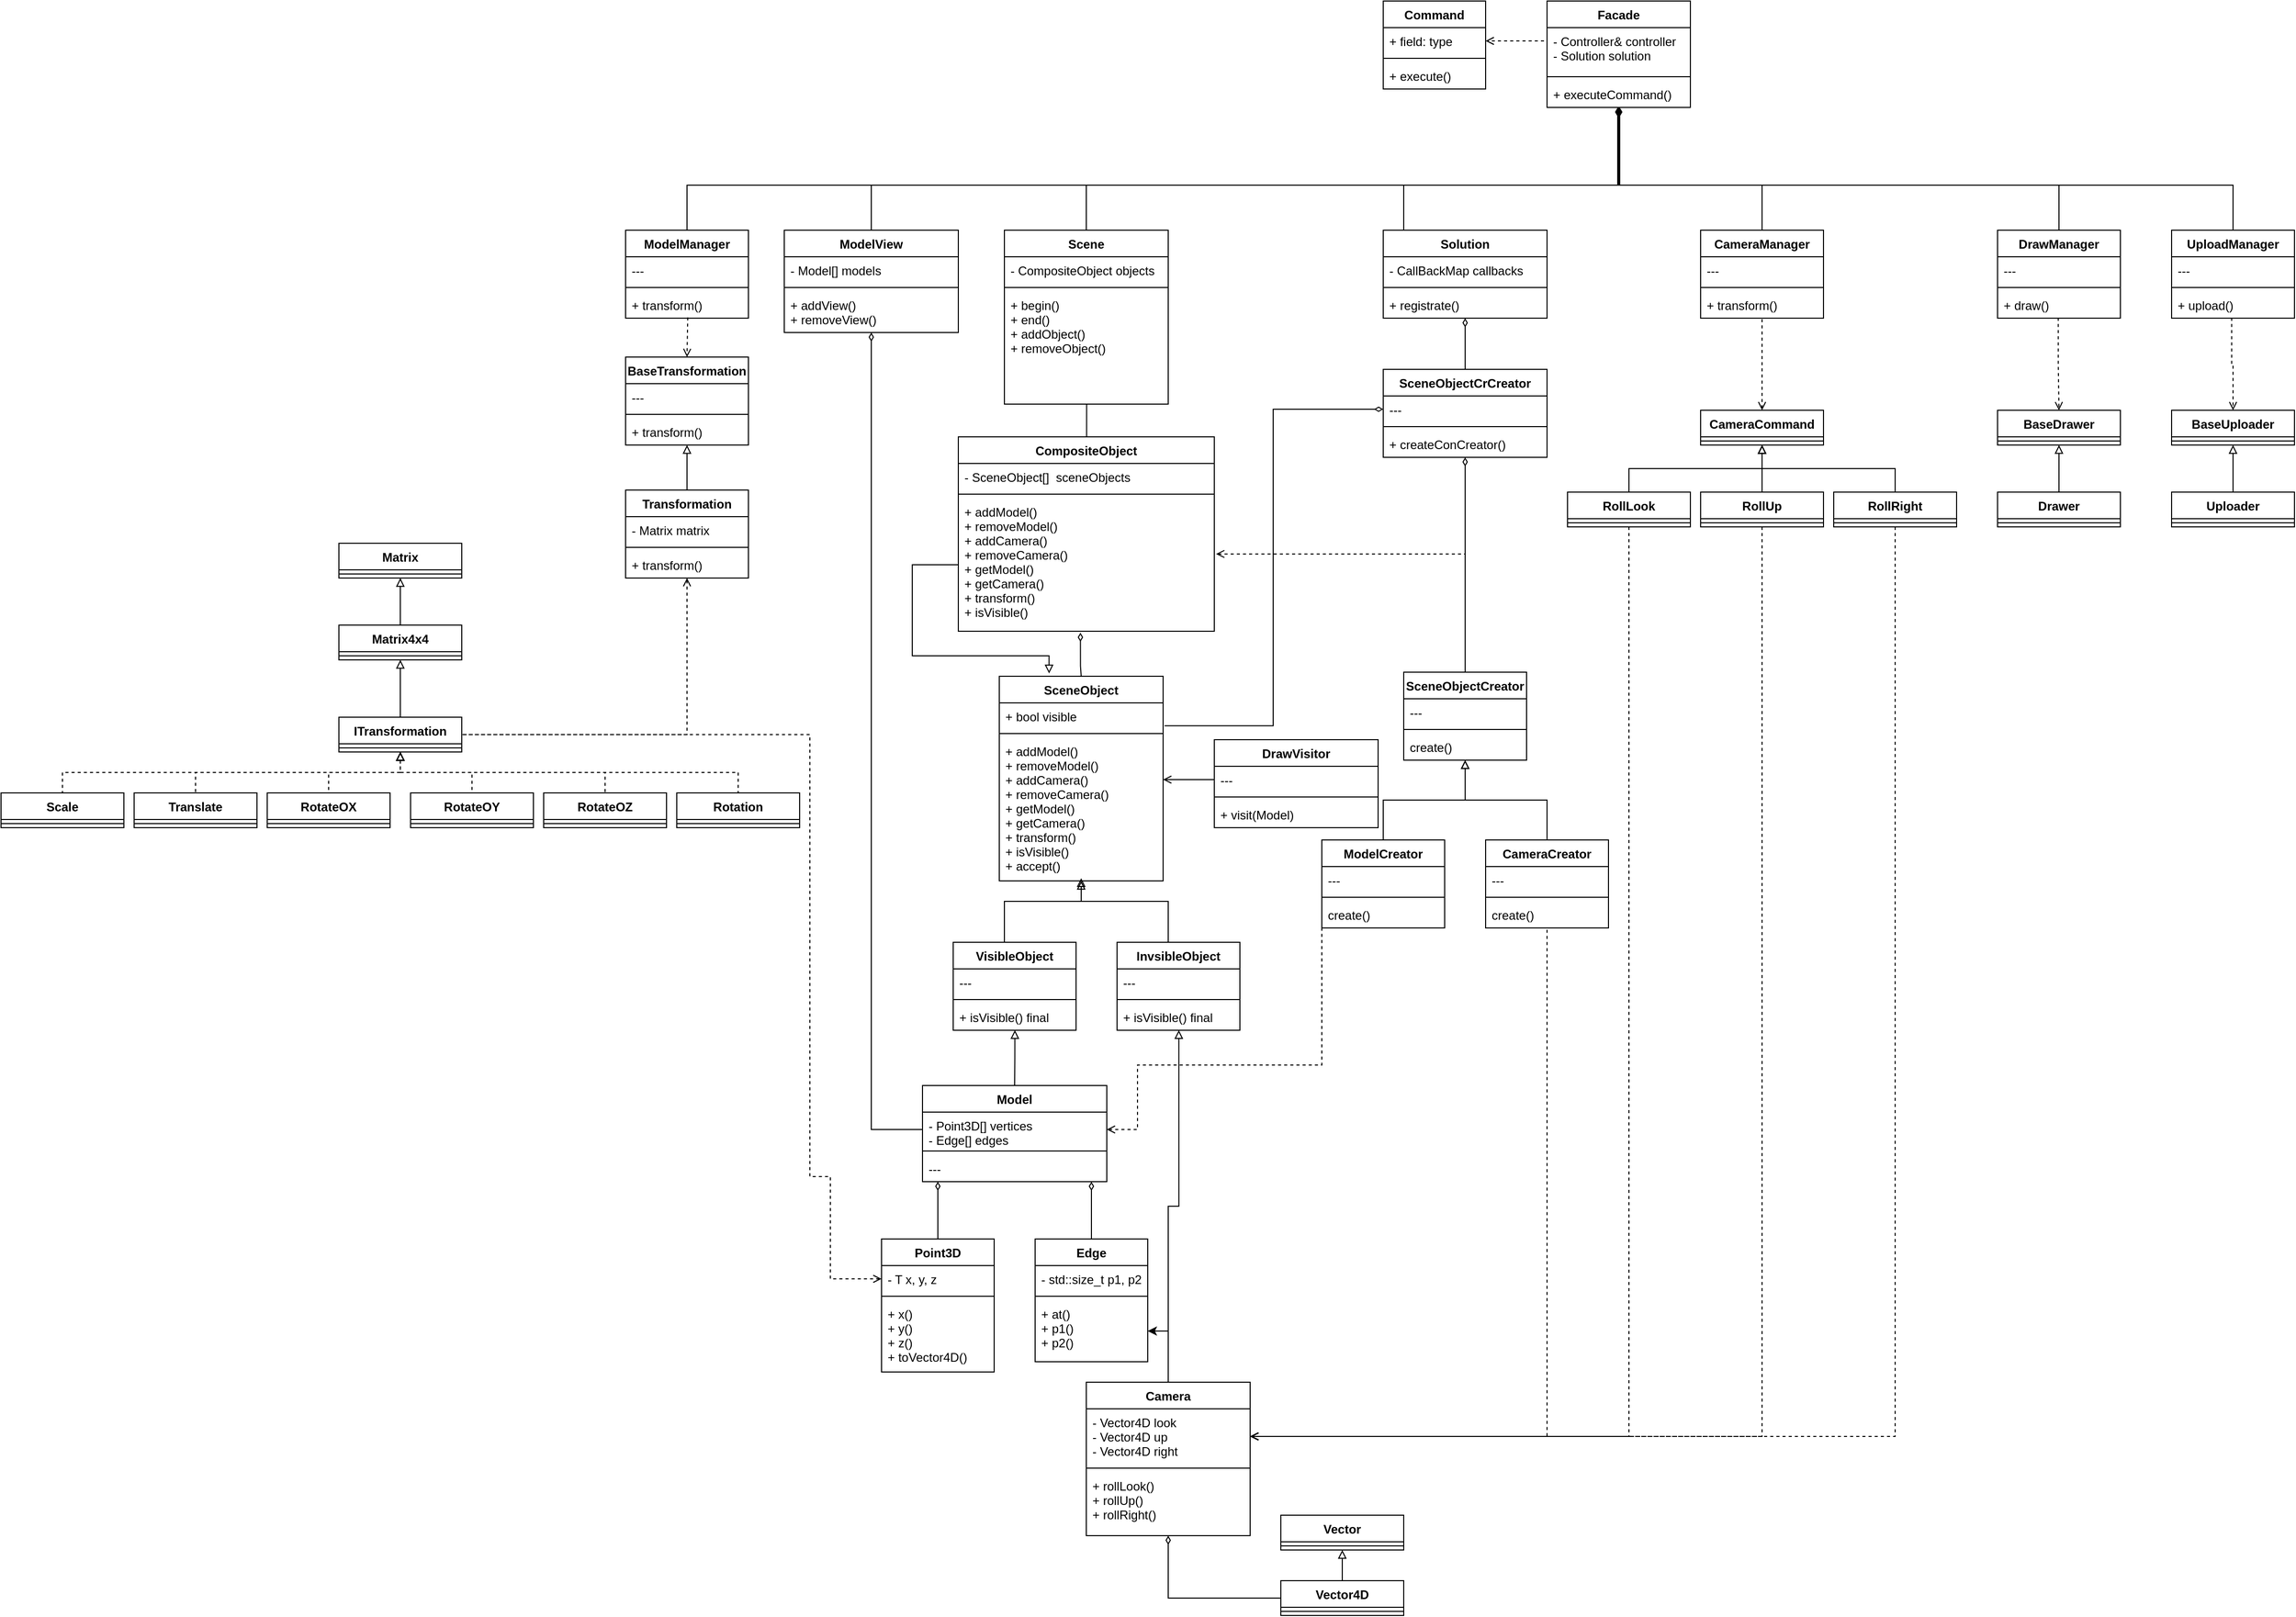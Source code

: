 <mxfile>
    <diagram id="yUHTH0i6mRS28Ki_BKCU" name="Page-1">
        <mxGraphModel dx="2465" dy="1820" grid="1" gridSize="10" guides="1" tooltips="1" connect="1" arrows="1" fold="1" page="1" pageScale="1" pageWidth="850" pageHeight="1100" math="0" shadow="0">
            <root>
                <mxCell id="0"/>
                <mxCell id="1" parent="0"/>
                <mxCell id="Q-MIs8afRrduFS1menM--12" value="" style="edgeStyle=orthogonalEdgeStyle;rounded=0;orthogonalLoop=1;jettySize=auto;html=1;entryX=1;entryY=0.5;entryDx=0;entryDy=0;dashed=1;endArrow=open;endFill=0;exitX=0;exitY=0.5;exitDx=0;exitDy=0;" parent="1" source="qJp3A6C8HjUP3sD0QY61-12" target="ootQnw3ZIX1wVPfmf1-8-32" edge="1">
                    <mxGeometry relative="1" as="geometry">
                        <Array as="points">
                            <mxPoint x="110" y="-21"/>
                        </Array>
                    </mxGeometry>
                </mxCell>
                <mxCell id="Q-MIs8afRrduFS1menM--30" style="edgeStyle=orthogonalEdgeStyle;rounded=0;orthogonalLoop=1;jettySize=auto;html=1;startArrow=diamondThin;startFill=1;endArrow=none;endFill=0;entryX=0.5;entryY=0;entryDx=0;entryDy=0;" parent="1" source="qJp3A6C8HjUP3sD0QY61-11" target="ootQnw3ZIX1wVPfmf1-8-18" edge="1">
                    <mxGeometry relative="1" as="geometry">
                        <Array as="points">
                            <mxPoint x="179" y="120"/>
                            <mxPoint x="320" y="120"/>
                        </Array>
                    </mxGeometry>
                </mxCell>
                <mxCell id="Q-MIs8afRrduFS1menM--34" style="edgeStyle=orthogonalEdgeStyle;rounded=0;orthogonalLoop=1;jettySize=auto;html=1;entryX=0.5;entryY=0;entryDx=0;entryDy=0;startArrow=diamondThin;startFill=1;endArrow=none;endFill=0;" parent="1" source="qJp3A6C8HjUP3sD0QY61-11" target="qJp3A6C8HjUP3sD0QY61-20" edge="1">
                    <mxGeometry relative="1" as="geometry">
                        <mxPoint x="-30" y="90" as="sourcePoint"/>
                        <Array as="points">
                            <mxPoint x="180" y="120"/>
                            <mxPoint x="-730" y="120"/>
                        </Array>
                    </mxGeometry>
                </mxCell>
                <mxCell id="Q-MIs8afRrduFS1menM--36" style="edgeStyle=orthogonalEdgeStyle;rounded=0;orthogonalLoop=1;jettySize=auto;html=1;startArrow=diamondThin;startFill=1;endArrow=none;endFill=0;entryX=0.5;entryY=0;entryDx=0;entryDy=0;" parent="1" source="qJp3A6C8HjUP3sD0QY61-11" target="qJp3A6C8HjUP3sD0QY61-38" edge="1">
                    <mxGeometry relative="1" as="geometry">
                        <Array as="points">
                            <mxPoint x="181" y="120"/>
                            <mxPoint x="-340" y="120"/>
                        </Array>
                    </mxGeometry>
                </mxCell>
                <mxCell id="Q-MIs8afRrduFS1menM--37" style="edgeStyle=orthogonalEdgeStyle;rounded=0;orthogonalLoop=1;jettySize=auto;html=1;startArrow=diamondThin;startFill=1;endArrow=none;endFill=0;entryX=0.5;entryY=0;entryDx=0;entryDy=0;" parent="1" source="qJp3A6C8HjUP3sD0QY61-11" target="ootQnw3ZIX1wVPfmf1-8-26" edge="1">
                    <mxGeometry relative="1" as="geometry">
                        <Array as="points">
                            <mxPoint x="180" y="120"/>
                            <mxPoint x="780" y="120"/>
                        </Array>
                    </mxGeometry>
                </mxCell>
                <mxCell id="Q-MIs8afRrduFS1menM--38" style="edgeStyle=orthogonalEdgeStyle;rounded=0;orthogonalLoop=1;jettySize=auto;html=1;entryX=0.5;entryY=0;entryDx=0;entryDy=0;startArrow=diamondThin;startFill=1;endArrow=none;endFill=0;" parent="1" source="qJp3A6C8HjUP3sD0QY61-11" target="qJp3A6C8HjUP3sD0QY61-34" edge="1">
                    <mxGeometry relative="1" as="geometry">
                        <mxPoint x="180" y="-10" as="sourcePoint"/>
                        <Array as="points">
                            <mxPoint x="180" y="120"/>
                            <mxPoint x="-550" y="120"/>
                        </Array>
                    </mxGeometry>
                </mxCell>
                <mxCell id="Q-MIs8afRrduFS1menM--39" style="edgeStyle=orthogonalEdgeStyle;rounded=0;orthogonalLoop=1;jettySize=auto;html=1;startArrow=diamondThin;startFill=1;endArrow=none;endFill=0;entryX=0.5;entryY=0;entryDx=0;entryDy=0;" parent="1" source="qJp3A6C8HjUP3sD0QY61-11" target="ootQnw3ZIX1wVPfmf1-8-22" edge="1">
                    <mxGeometry relative="1" as="geometry">
                        <mxPoint x="180" y="30" as="sourcePoint"/>
                        <Array as="points">
                            <mxPoint x="180" y="120"/>
                            <mxPoint x="610" y="120"/>
                        </Array>
                    </mxGeometry>
                </mxCell>
                <mxCell id="atfwxAp-LSRYaSkqQC2g-32" style="edgeStyle=orthogonalEdgeStyle;rounded=0;orthogonalLoop=1;jettySize=auto;html=1;startArrow=diamondThin;startFill=0;endArrow=none;endFill=0;entryX=0.5;entryY=0;entryDx=0;entryDy=0;" parent="1" source="ootQnw3ZIX1wVPfmf1-8-39" target="ootQnw3ZIX1wVPfmf1-8-6" edge="1">
                    <mxGeometry relative="1" as="geometry">
                        <Array as="points"/>
                    </mxGeometry>
                </mxCell>
                <mxCell id="qJp3A6C8HjUP3sD0QY61-42" value="" style="edgeStyle=orthogonalEdgeStyle;rounded=0;orthogonalLoop=1;jettySize=auto;html=1;endArrow=block;endFill=0;startArrow=none;exitX=0;exitY=0.5;exitDx=0;exitDy=0;entryX=0.304;entryY=-0.014;entryDx=0;entryDy=0;entryPerimeter=0;" parent="1" source="qJp3A6C8HjUP3sD0QY61-46" target="qJp3A6C8HjUP3sD0QY61-49" edge="1">
                    <mxGeometry relative="1" as="geometry">
                        <mxPoint x="-490" y="710" as="sourcePoint"/>
                        <Array as="points">
                            <mxPoint x="-510" y="491"/>
                            <mxPoint x="-510" y="580"/>
                            <mxPoint x="-376" y="580"/>
                        </Array>
                    </mxGeometry>
                </mxCell>
                <mxCell id="Q-MIs8afRrduFS1menM--72" style="edgeStyle=orthogonalEdgeStyle;rounded=0;orthogonalLoop=1;jettySize=auto;html=1;exitX=0.5;exitY=1.038;exitDx=0;exitDy=0;startArrow=none;startFill=0;endArrow=open;endFill=0;dashed=1;exitPerimeter=0;" parent="1" source="ootQnw3ZIX1wVPfmf1-8-21" target="Q-MIs8afRrduFS1menM--70" edge="1">
                    <mxGeometry relative="1" as="geometry"/>
                </mxCell>
                <mxCell id="Q-MIs8afRrduFS1menM--116" style="edgeStyle=orthogonalEdgeStyle;rounded=0;orthogonalLoop=1;jettySize=auto;html=1;exitX=0.494;exitY=0.987;exitDx=0;exitDy=0;entryX=0.5;entryY=0;entryDx=0;entryDy=0;startArrow=none;startFill=0;endArrow=open;endFill=0;dashed=1;exitPerimeter=0;" parent="1" source="ootQnw3ZIX1wVPfmf1-8-25" target="Q-MIs8afRrduFS1menM--114" edge="1">
                    <mxGeometry relative="1" as="geometry"/>
                </mxCell>
                <mxCell id="atfwxAp-LSRYaSkqQC2g-18" style="edgeStyle=orthogonalEdgeStyle;rounded=0;orthogonalLoop=1;jettySize=auto;html=1;exitX=0.5;exitY=1;exitDx=0;exitDy=0;entryX=0;entryY=0.5;entryDx=0;entryDy=0;startArrow=diamondThin;startFill=0;endArrow=none;endFill=0;exitPerimeter=0;" parent="1" source="qJp3A6C8HjUP3sD0QY61-37" target="qJp3A6C8HjUP3sD0QY61-63" edge="1">
                    <mxGeometry relative="1" as="geometry"/>
                </mxCell>
                <mxCell id="atfwxAp-LSRYaSkqQC2g-3" style="edgeStyle=orthogonalEdgeStyle;rounded=0;orthogonalLoop=1;jettySize=auto;html=1;exitX=0.506;exitY=0.973;exitDx=0;exitDy=0;dashed=1;startArrow=none;startFill=0;endArrow=open;endFill=0;exitPerimeter=0;entryX=0.5;entryY=0;entryDx=0;entryDy=0;" parent="1" source="qJp3A6C8HjUP3sD0QY61-23" target="qJp3A6C8HjUP3sD0QY61-24" edge="1">
                    <mxGeometry relative="1" as="geometry"/>
                </mxCell>
                <mxCell id="atfwxAp-LSRYaSkqQC2g-6" style="edgeStyle=orthogonalEdgeStyle;rounded=0;orthogonalLoop=1;jettySize=auto;html=1;exitX=0.489;exitY=0.987;exitDx=0;exitDy=0;dashed=1;startArrow=none;startFill=0;endArrow=open;endFill=0;exitPerimeter=0;" parent="1" source="ootQnw3ZIX1wVPfmf1-8-29" target="atfwxAp-LSRYaSkqQC2g-4" edge="1">
                    <mxGeometry relative="1" as="geometry"/>
                </mxCell>
                <mxCell id="Q-MIs8afRrduFS1menM--45" style="edgeStyle=orthogonalEdgeStyle;rounded=0;orthogonalLoop=1;jettySize=auto;html=1;exitX=0.477;exitY=1.011;exitDx=0;exitDy=0;startArrow=diamondThin;startFill=0;endArrow=none;endFill=0;exitPerimeter=0;entryX=0.5;entryY=0;entryDx=0;entryDy=0;" parent="1" source="qJp3A6C8HjUP3sD0QY61-46" target="qJp3A6C8HjUP3sD0QY61-49" edge="1">
                    <mxGeometry relative="1" as="geometry">
                        <Array as="points">
                            <mxPoint x="-346" y="590"/>
                            <mxPoint x="-345" y="590"/>
                        </Array>
                    </mxGeometry>
                </mxCell>
                <mxCell id="Q-MIs8afRrduFS1menM--50" style="edgeStyle=orthogonalEdgeStyle;rounded=0;orthogonalLoop=1;jettySize=auto;html=1;exitX=0.5;exitY=0.981;exitDx=0;exitDy=0;startArrow=block;startFill=0;endArrow=none;endFill=0;exitPerimeter=0;entryX=0.5;entryY=0;entryDx=0;entryDy=0;" parent="1" source="qJp3A6C8HjUP3sD0QY61-52" target="qJp3A6C8HjUP3sD0QY61-53" edge="1">
                    <mxGeometry relative="1" as="geometry">
                        <Array as="points">
                            <mxPoint x="-345" y="820"/>
                            <mxPoint x="-420" y="820"/>
                            <mxPoint x="-420" y="860"/>
                        </Array>
                    </mxGeometry>
                </mxCell>
                <mxCell id="Q-MIs8afRrduFS1menM--51" style="edgeStyle=orthogonalEdgeStyle;rounded=0;orthogonalLoop=1;jettySize=auto;html=1;entryX=0.5;entryY=0;entryDx=0;entryDy=0;startArrow=block;startFill=0;endArrow=none;endFill=0;exitX=0.5;exitY=1;exitDx=0;exitDy=0;" parent="1" source="qJp3A6C8HjUP3sD0QY61-49" target="qJp3A6C8HjUP3sD0QY61-57" edge="1">
                    <mxGeometry relative="1" as="geometry">
                        <mxPoint x="-345" y="720" as="sourcePoint"/>
                        <Array as="points">
                            <mxPoint x="-345" y="820"/>
                            <mxPoint x="-260" y="820"/>
                            <mxPoint x="-260" y="860"/>
                        </Array>
                    </mxGeometry>
                </mxCell>
                <mxCell id="atfwxAp-LSRYaSkqQC2g-21" style="edgeStyle=orthogonalEdgeStyle;rounded=0;orthogonalLoop=1;jettySize=auto;html=1;exitX=1.007;exitY=0.419;exitDx=0;exitDy=0;startArrow=open;startFill=0;endArrow=none;endFill=0;dashed=1;exitPerimeter=0;" parent="1" source="qJp3A6C8HjUP3sD0QY61-46" target="ootQnw3ZIX1wVPfmf1-8-6" edge="1">
                    <mxGeometry relative="1" as="geometry"/>
                </mxCell>
                <mxCell id="Q-MIs8afRrduFS1menM--56" style="edgeStyle=orthogonalEdgeStyle;rounded=0;orthogonalLoop=1;jettySize=auto;html=1;exitX=0.502;exitY=0.996;exitDx=0;exitDy=0;startArrow=block;startFill=0;endArrow=none;endFill=0;exitPerimeter=0;entryX=0.5;entryY=0;entryDx=0;entryDy=0;" parent="1" source="qJp3A6C8HjUP3sD0QY61-56" target="qJp3A6C8HjUP3sD0QY61-62" edge="1">
                    <mxGeometry relative="1" as="geometry"/>
                </mxCell>
                <mxCell id="Q-MIs8afRrduFS1menM--57" style="edgeStyle=orthogonalEdgeStyle;rounded=0;orthogonalLoop=1;jettySize=auto;html=1;entryX=0.5;entryY=0;entryDx=0;entryDy=0;startArrow=block;startFill=0;endArrow=none;endFill=0;exitX=0.503;exitY=0.996;exitDx=0;exitDy=0;exitPerimeter=0;" parent="1" source="qJp3A6C8HjUP3sD0QY61-60" target="ootQnw3ZIX1wVPfmf1-8-1" edge="1">
                    <mxGeometry relative="1" as="geometry">
                        <mxPoint x="-260" y="840" as="sourcePoint"/>
                    </mxGeometry>
                </mxCell>
                <mxCell id="Q-MIs8afRrduFS1menM--67" style="edgeStyle=orthogonalEdgeStyle;rounded=0;orthogonalLoop=1;jettySize=auto;html=1;startArrow=diamondThin;startFill=0;endArrow=none;endFill=0;entryX=0.5;entryY=0;entryDx=0;entryDy=0;" parent="1" source="qJp3A6C8HjUP3sD0QY61-62" target="qJp3A6C8HjUP3sD0QY61-66" edge="1">
                    <mxGeometry relative="1" as="geometry">
                        <Array as="points">
                            <mxPoint x="-420" y="1030"/>
                            <mxPoint x="-500" y="1030"/>
                        </Array>
                    </mxGeometry>
                </mxCell>
                <mxCell id="Q-MIs8afRrduFS1menM--68" style="edgeStyle=orthogonalEdgeStyle;rounded=0;orthogonalLoop=1;jettySize=auto;html=1;startArrow=diamondThin;startFill=0;endArrow=none;endFill=0;entryX=0.5;entryY=0;entryDx=0;entryDy=0;" parent="1" source="qJp3A6C8HjUP3sD0QY61-62" target="qJp3A6C8HjUP3sD0QY61-71" edge="1">
                    <mxGeometry relative="1" as="geometry">
                        <Array as="points">
                            <mxPoint x="-420" y="1030"/>
                            <mxPoint x="-345" y="1030"/>
                        </Array>
                    </mxGeometry>
                </mxCell>
                <mxCell id="atfwxAp-LSRYaSkqQC2g-28" style="edgeStyle=orthogonalEdgeStyle;rounded=0;orthogonalLoop=1;jettySize=auto;html=1;exitX=1;exitY=0.5;exitDx=0;exitDy=0;startArrow=open;startFill=0;endArrow=none;endFill=0;dashed=1;" parent="1" source="qJp3A6C8HjUP3sD0QY61-63" target="ootQnw3ZIX1wVPfmf1-8-10" edge="1">
                    <mxGeometry relative="1" as="geometry">
                        <Array as="points">
                            <mxPoint x="-290" y="1043"/>
                            <mxPoint x="-290" y="980"/>
                            <mxPoint x="-110" y="980"/>
                        </Array>
                    </mxGeometry>
                </mxCell>
                <mxCell id="Q-MIs8afRrduFS1menM--69" style="edgeStyle=orthogonalEdgeStyle;rounded=0;orthogonalLoop=1;jettySize=auto;html=1;exitX=0.5;exitY=1;exitDx=0;exitDy=0;entryX=0;entryY=0.5;entryDx=0;entryDy=0;startArrow=diamondThin;startFill=0;endArrow=none;endFill=0;exitPerimeter=0;" parent="1" source="ootQnw3ZIX1wVPfmf1-8-4" target="Q-MIs8afRrduFS1menM--64" edge="1">
                    <mxGeometry relative="1" as="geometry"/>
                </mxCell>
                <mxCell id="atfwxAp-LSRYaSkqQC2g-29" style="edgeStyle=orthogonalEdgeStyle;rounded=0;orthogonalLoop=1;jettySize=auto;html=1;exitX=1;exitY=0.5;exitDx=0;exitDy=0;entryX=0.5;entryY=1.006;entryDx=0;entryDy=0;dashed=1;startArrow=open;startFill=0;endArrow=none;endFill=0;entryPerimeter=0;" parent="1" source="ootQnw3ZIX1wVPfmf1-8-2" target="ootQnw3ZIX1wVPfmf1-8-17" edge="1">
                    <mxGeometry relative="1" as="geometry"/>
                </mxCell>
                <mxCell id="atfwxAp-LSRYaSkqQC2g-17" style="edgeStyle=orthogonalEdgeStyle;rounded=0;orthogonalLoop=1;jettySize=auto;html=1;exitX=0;exitY=0.5;exitDx=0;exitDy=0;entryX=1;entryY=0.5;entryDx=0;entryDy=0;dashed=1;startArrow=open;startFill=0;endArrow=none;endFill=0;" parent="1" source="qJp3A6C8HjUP3sD0QY61-67" target="Q-MIs8afRrduFS1menM--94" edge="1">
                    <mxGeometry relative="1" as="geometry">
                        <Array as="points">
                            <mxPoint x="-590" y="1089"/>
                            <mxPoint x="-610" y="1090"/>
                            <mxPoint x="-610" y="657"/>
                        </Array>
                    </mxGeometry>
                </mxCell>
                <mxCell id="Q-MIs8afRrduFS1menM--66" style="edgeStyle=orthogonalEdgeStyle;rounded=0;orthogonalLoop=1;jettySize=auto;html=1;exitX=0.5;exitY=1;exitDx=0;exitDy=0;startArrow=block;startFill=0;endArrow=none;endFill=0;" parent="1" source="Q-MIs8afRrduFS1menM--62" target="Q-MIs8afRrduFS1menM--64" edge="1">
                    <mxGeometry relative="1" as="geometry"/>
                </mxCell>
                <mxCell id="Q-MIs8afRrduFS1menM--62" value="Vector" style="swimlane;fontStyle=1;align=center;verticalAlign=top;childLayout=stackLayout;horizontal=1;startSize=26;horizontalStack=0;resizeParent=1;resizeParentMax=0;resizeLast=0;collapsible=1;marginBottom=0;" parent="1" vertex="1">
                    <mxGeometry x="-150" y="1420" width="120" height="34" as="geometry"/>
                </mxCell>
                <mxCell id="Q-MIs8afRrduFS1menM--63" value="" style="line;strokeWidth=1;fillColor=none;align=left;verticalAlign=middle;spacingTop=-1;spacingLeft=3;spacingRight=3;rotatable=0;labelPosition=right;points=[];portConstraint=eastwest;" parent="Q-MIs8afRrduFS1menM--62" vertex="1">
                    <mxGeometry y="26" width="120" height="8" as="geometry"/>
                </mxCell>
                <mxCell id="Q-MIs8afRrduFS1menM--64" value="Vector4D" style="swimlane;fontStyle=1;align=center;verticalAlign=top;childLayout=stackLayout;horizontal=1;startSize=26;horizontalStack=0;resizeParent=1;resizeParentMax=0;resizeLast=0;collapsible=1;marginBottom=0;" parent="1" vertex="1">
                    <mxGeometry x="-150" y="1484" width="120" height="34" as="geometry"/>
                </mxCell>
                <mxCell id="Q-MIs8afRrduFS1menM--65" value="" style="line;strokeWidth=1;fillColor=none;align=left;verticalAlign=middle;spacingTop=-1;spacingLeft=3;spacingRight=3;rotatable=0;labelPosition=right;points=[];portConstraint=eastwest;" parent="Q-MIs8afRrduFS1menM--64" vertex="1">
                    <mxGeometry y="26" width="120" height="8" as="geometry"/>
                </mxCell>
                <mxCell id="Q-MIs8afRrduFS1menM--81" style="edgeStyle=orthogonalEdgeStyle;rounded=0;orthogonalLoop=1;jettySize=auto;html=1;exitX=0.5;exitY=1;exitDx=0;exitDy=0;entryX=0.5;entryY=0;entryDx=0;entryDy=0;startArrow=block;startFill=0;endArrow=none;endFill=0;" parent="1" source="Q-MIs8afRrduFS1menM--70" target="Q-MIs8afRrduFS1menM--75" edge="1">
                    <mxGeometry relative="1" as="geometry"/>
                </mxCell>
                <mxCell id="Q-MIs8afRrduFS1menM--82" style="edgeStyle=orthogonalEdgeStyle;rounded=0;orthogonalLoop=1;jettySize=auto;html=1;exitX=0.5;exitY=1;exitDx=0;exitDy=0;startArrow=block;startFill=0;endArrow=none;endFill=0;" parent="1" source="Q-MIs8afRrduFS1menM--70" target="Q-MIs8afRrduFS1menM--73" edge="1">
                    <mxGeometry relative="1" as="geometry"/>
                </mxCell>
                <mxCell id="Q-MIs8afRrduFS1menM--83" style="edgeStyle=orthogonalEdgeStyle;rounded=0;orthogonalLoop=1;jettySize=auto;html=1;exitX=0.5;exitY=1;exitDx=0;exitDy=0;entryX=0.5;entryY=0;entryDx=0;entryDy=0;startArrow=block;startFill=0;endArrow=none;endFill=0;" parent="1" source="Q-MIs8afRrduFS1menM--70" target="Q-MIs8afRrduFS1menM--77" edge="1">
                    <mxGeometry relative="1" as="geometry"/>
                </mxCell>
                <mxCell id="Q-MIs8afRrduFS1menM--70" value="CameraCommand" style="swimlane;fontStyle=1;align=center;verticalAlign=top;childLayout=stackLayout;horizontal=1;startSize=26;horizontalStack=0;resizeParent=1;resizeParentMax=0;resizeLast=0;collapsible=1;marginBottom=0;" parent="1" vertex="1">
                    <mxGeometry x="260" y="340" width="120" height="34" as="geometry"/>
                </mxCell>
                <mxCell id="Q-MIs8afRrduFS1menM--71" value="" style="line;strokeWidth=1;fillColor=none;align=left;verticalAlign=middle;spacingTop=-1;spacingLeft=3;spacingRight=3;rotatable=0;labelPosition=right;points=[];portConstraint=eastwest;" parent="Q-MIs8afRrduFS1menM--70" vertex="1">
                    <mxGeometry y="26" width="120" height="8" as="geometry"/>
                </mxCell>
                <mxCell id="Q-MIs8afRrduFS1menM--102" style="edgeStyle=orthogonalEdgeStyle;rounded=0;orthogonalLoop=1;jettySize=auto;html=1;exitX=0.5;exitY=1;exitDx=0;exitDy=0;entryX=1;entryY=0.5;entryDx=0;entryDy=0;dashed=1;startArrow=none;startFill=0;endArrow=open;endFill=0;" parent="1" source="Q-MIs8afRrduFS1menM--73" target="ootQnw3ZIX1wVPfmf1-8-2" edge="1">
                    <mxGeometry relative="1" as="geometry"/>
                </mxCell>
                <mxCell id="Q-MIs8afRrduFS1menM--73" value="RollLook" style="swimlane;fontStyle=1;align=center;verticalAlign=top;childLayout=stackLayout;horizontal=1;startSize=26;horizontalStack=0;resizeParent=1;resizeParentMax=0;resizeLast=0;collapsible=1;marginBottom=0;" parent="1" vertex="1">
                    <mxGeometry x="130" y="420" width="120" height="34" as="geometry"/>
                </mxCell>
                <mxCell id="Q-MIs8afRrduFS1menM--74" value="" style="line;strokeWidth=1;fillColor=none;align=left;verticalAlign=middle;spacingTop=-1;spacingLeft=3;spacingRight=3;rotatable=0;labelPosition=right;points=[];portConstraint=eastwest;" parent="Q-MIs8afRrduFS1menM--73" vertex="1">
                    <mxGeometry y="26" width="120" height="8" as="geometry"/>
                </mxCell>
                <mxCell id="Q-MIs8afRrduFS1menM--103" style="edgeStyle=orthogonalEdgeStyle;rounded=0;orthogonalLoop=1;jettySize=auto;html=1;exitX=0.5;exitY=1;exitDx=0;exitDy=0;entryX=1;entryY=0.5;entryDx=0;entryDy=0;dashed=1;startArrow=none;startFill=0;endArrow=open;endFill=0;" parent="1" source="Q-MIs8afRrduFS1menM--75" target="ootQnw3ZIX1wVPfmf1-8-2" edge="1">
                    <mxGeometry relative="1" as="geometry"/>
                </mxCell>
                <mxCell id="Q-MIs8afRrduFS1menM--75" value="RollUp" style="swimlane;fontStyle=1;align=center;verticalAlign=top;childLayout=stackLayout;horizontal=1;startSize=26;horizontalStack=0;resizeParent=1;resizeParentMax=0;resizeLast=0;collapsible=1;marginBottom=0;" parent="1" vertex="1">
                    <mxGeometry x="260" y="420" width="120" height="34" as="geometry"/>
                </mxCell>
                <mxCell id="Q-MIs8afRrduFS1menM--76" value="" style="line;strokeWidth=1;fillColor=none;align=left;verticalAlign=middle;spacingTop=-1;spacingLeft=3;spacingRight=3;rotatable=0;labelPosition=right;points=[];portConstraint=eastwest;" parent="Q-MIs8afRrduFS1menM--75" vertex="1">
                    <mxGeometry y="26" width="120" height="8" as="geometry"/>
                </mxCell>
                <mxCell id="Q-MIs8afRrduFS1menM--104" style="edgeStyle=orthogonalEdgeStyle;rounded=0;orthogonalLoop=1;jettySize=auto;html=1;exitX=0.5;exitY=1;exitDx=0;exitDy=0;entryX=1;entryY=0.5;entryDx=0;entryDy=0;dashed=1;startArrow=none;startFill=0;endArrow=open;endFill=0;" parent="1" source="Q-MIs8afRrduFS1menM--77" target="ootQnw3ZIX1wVPfmf1-8-2" edge="1">
                    <mxGeometry relative="1" as="geometry"/>
                </mxCell>
                <mxCell id="Q-MIs8afRrduFS1menM--77" value="RollRight" style="swimlane;fontStyle=1;align=center;verticalAlign=top;childLayout=stackLayout;horizontal=1;startSize=26;horizontalStack=0;resizeParent=1;resizeParentMax=0;resizeLast=0;collapsible=1;marginBottom=0;" parent="1" vertex="1">
                    <mxGeometry x="390" y="420" width="120" height="34" as="geometry"/>
                </mxCell>
                <mxCell id="Q-MIs8afRrduFS1menM--78" value="" style="line;strokeWidth=1;fillColor=none;align=left;verticalAlign=middle;spacingTop=-1;spacingLeft=3;spacingRight=3;rotatable=0;labelPosition=right;points=[];portConstraint=eastwest;" parent="Q-MIs8afRrduFS1menM--77" vertex="1">
                    <mxGeometry y="26" width="120" height="8" as="geometry"/>
                </mxCell>
                <mxCell id="atfwxAp-LSRYaSkqQC2g-15" style="edgeStyle=orthogonalEdgeStyle;rounded=0;orthogonalLoop=1;jettySize=auto;html=1;exitX=0.5;exitY=1;exitDx=0;exitDy=0;startArrow=block;startFill=0;endArrow=none;endFill=0;" parent="1" source="Q-MIs8afRrduFS1menM--84" target="Q-MIs8afRrduFS1menM--94" edge="1">
                    <mxGeometry relative="1" as="geometry"/>
                </mxCell>
                <mxCell id="Q-MIs8afRrduFS1menM--84" value="Matrix4x4" style="swimlane;fontStyle=1;align=center;verticalAlign=top;childLayout=stackLayout;horizontal=1;startSize=26;horizontalStack=0;resizeParent=1;resizeParentMax=0;resizeLast=0;collapsible=1;marginBottom=0;" parent="1" vertex="1">
                    <mxGeometry x="-1070" y="550" width="120" height="34" as="geometry"/>
                </mxCell>
                <mxCell id="Q-MIs8afRrduFS1menM--85" value="" style="line;strokeWidth=1;fillColor=none;align=left;verticalAlign=middle;spacingTop=-1;spacingLeft=3;spacingRight=3;rotatable=0;labelPosition=right;points=[];portConstraint=eastwest;" parent="Q-MIs8afRrduFS1menM--84" vertex="1">
                    <mxGeometry y="26" width="120" height="8" as="geometry"/>
                </mxCell>
                <mxCell id="Q-MIs8afRrduFS1menM--88" style="edgeStyle=orthogonalEdgeStyle;rounded=0;orthogonalLoop=1;jettySize=auto;html=1;exitX=0.5;exitY=1;exitDx=0;exitDy=0;entryX=0.5;entryY=0;entryDx=0;entryDy=0;startArrow=block;startFill=0;endArrow=none;endFill=0;" parent="1" source="Q-MIs8afRrduFS1menM--86" target="Q-MIs8afRrduFS1menM--84" edge="1">
                    <mxGeometry relative="1" as="geometry"/>
                </mxCell>
                <mxCell id="Q-MIs8afRrduFS1menM--86" value="Matrix" style="swimlane;fontStyle=1;align=center;verticalAlign=top;childLayout=stackLayout;horizontal=1;startSize=26;horizontalStack=0;resizeParent=1;resizeParentMax=0;resizeLast=0;collapsible=1;marginBottom=0;" parent="1" vertex="1">
                    <mxGeometry x="-1070" y="470" width="120" height="34" as="geometry"/>
                </mxCell>
                <mxCell id="Q-MIs8afRrduFS1menM--87" value="" style="line;strokeWidth=1;fillColor=none;align=left;verticalAlign=middle;spacingTop=-1;spacingLeft=3;spacingRight=3;rotatable=0;labelPosition=right;points=[];portConstraint=eastwest;" parent="Q-MIs8afRrduFS1menM--86" vertex="1">
                    <mxGeometry y="26" width="120" height="8" as="geometry"/>
                </mxCell>
                <mxCell id="Q-MIs8afRrduFS1menM--91" style="edgeStyle=orthogonalEdgeStyle;rounded=0;orthogonalLoop=1;jettySize=auto;html=1;exitX=0.5;exitY=1;exitDx=0;exitDy=0;entryX=0.5;entryY=0;entryDx=0;entryDy=0;dashed=1;startArrow=block;startFill=0;endArrow=none;endFill=0;" parent="1" source="Q-MIs8afRrduFS1menM--94" target="Q-MIs8afRrduFS1menM--98" edge="1">
                    <mxGeometry relative="1" as="geometry"/>
                </mxCell>
                <mxCell id="Q-MIs8afRrduFS1menM--92" style="edgeStyle=orthogonalEdgeStyle;rounded=0;orthogonalLoop=1;jettySize=auto;html=1;exitX=0.5;exitY=1;exitDx=0;exitDy=0;dashed=1;startArrow=block;startFill=0;endArrow=none;endFill=0;" parent="1" source="Q-MIs8afRrduFS1menM--94" target="Q-MIs8afRrduFS1menM--96" edge="1">
                    <mxGeometry relative="1" as="geometry"/>
                </mxCell>
                <mxCell id="Q-MIs8afRrduFS1menM--93" style="edgeStyle=orthogonalEdgeStyle;rounded=0;orthogonalLoop=1;jettySize=auto;html=1;exitX=0.5;exitY=1;exitDx=0;exitDy=0;entryX=0.5;entryY=0;entryDx=0;entryDy=0;dashed=1;startArrow=block;startFill=0;endArrow=none;endFill=0;" parent="1" source="Q-MIs8afRrduFS1menM--94" target="Q-MIs8afRrduFS1menM--100" edge="1">
                    <mxGeometry relative="1" as="geometry"/>
                </mxCell>
                <mxCell id="Q-MIs8afRrduFS1menM--109" style="edgeStyle=orthogonalEdgeStyle;rounded=0;orthogonalLoop=1;jettySize=auto;html=1;exitX=0.5;exitY=1;exitDx=0;exitDy=0;startArrow=block;startFill=0;endArrow=none;endFill=0;dashed=1;" parent="1" source="Q-MIs8afRrduFS1menM--94" target="Q-MIs8afRrduFS1menM--105" edge="1">
                    <mxGeometry relative="1" as="geometry"/>
                </mxCell>
                <mxCell id="Q-MIs8afRrduFS1menM--110" style="edgeStyle=orthogonalEdgeStyle;rounded=0;orthogonalLoop=1;jettySize=auto;html=1;exitX=0.5;exitY=1;exitDx=0;exitDy=0;entryX=0.5;entryY=0;entryDx=0;entryDy=0;dashed=1;startArrow=block;startFill=0;endArrow=none;endFill=0;" parent="1" source="Q-MIs8afRrduFS1menM--94" target="Q-MIs8afRrduFS1menM--107" edge="1">
                    <mxGeometry relative="1" as="geometry"/>
                </mxCell>
                <mxCell id="Q-MIs8afRrduFS1menM--113" style="edgeStyle=orthogonalEdgeStyle;rounded=0;orthogonalLoop=1;jettySize=auto;html=1;exitX=0.5;exitY=1;exitDx=0;exitDy=0;dashed=1;startArrow=block;startFill=0;endArrow=none;endFill=0;" parent="1" source="Q-MIs8afRrduFS1menM--94" target="Q-MIs8afRrduFS1menM--111" edge="1">
                    <mxGeometry relative="1" as="geometry"/>
                </mxCell>
                <mxCell id="Q-MIs8afRrduFS1menM--94" value="ITransformation" style="swimlane;fontStyle=1;align=center;verticalAlign=top;childLayout=stackLayout;horizontal=1;startSize=26;horizontalStack=0;resizeParent=1;resizeParentMax=0;resizeLast=0;collapsible=1;marginBottom=0;" parent="1" vertex="1">
                    <mxGeometry x="-1070" y="640" width="120" height="34" as="geometry"/>
                </mxCell>
                <mxCell id="Q-MIs8afRrduFS1menM--95" value="" style="line;strokeWidth=1;fillColor=none;align=left;verticalAlign=middle;spacingTop=-1;spacingLeft=3;spacingRight=3;rotatable=0;labelPosition=right;points=[];portConstraint=eastwest;" parent="Q-MIs8afRrduFS1menM--94" vertex="1">
                    <mxGeometry y="26" width="120" height="8" as="geometry"/>
                </mxCell>
                <mxCell id="Q-MIs8afRrduFS1menM--96" value="Scale" style="swimlane;fontStyle=1;align=center;verticalAlign=top;childLayout=stackLayout;horizontal=1;startSize=26;horizontalStack=0;resizeParent=1;resizeParentMax=0;resizeLast=0;collapsible=1;marginBottom=0;" parent="1" vertex="1">
                    <mxGeometry x="-1400" y="714" width="120" height="34" as="geometry"/>
                </mxCell>
                <mxCell id="Q-MIs8afRrduFS1menM--97" value="" style="line;strokeWidth=1;fillColor=none;align=left;verticalAlign=middle;spacingTop=-1;spacingLeft=3;spacingRight=3;rotatable=0;labelPosition=right;points=[];portConstraint=eastwest;" parent="Q-MIs8afRrduFS1menM--96" vertex="1">
                    <mxGeometry y="26" width="120" height="8" as="geometry"/>
                </mxCell>
                <mxCell id="Q-MIs8afRrduFS1menM--98" value="Translate" style="swimlane;fontStyle=1;align=center;verticalAlign=top;childLayout=stackLayout;horizontal=1;startSize=26;horizontalStack=0;resizeParent=1;resizeParentMax=0;resizeLast=0;collapsible=1;marginBottom=0;" parent="1" vertex="1">
                    <mxGeometry x="-1270" y="714" width="120" height="34" as="geometry"/>
                </mxCell>
                <mxCell id="Q-MIs8afRrduFS1menM--99" value="" style="line;strokeWidth=1;fillColor=none;align=left;verticalAlign=middle;spacingTop=-1;spacingLeft=3;spacingRight=3;rotatable=0;labelPosition=right;points=[];portConstraint=eastwest;" parent="Q-MIs8afRrduFS1menM--98" vertex="1">
                    <mxGeometry y="26" width="120" height="8" as="geometry"/>
                </mxCell>
                <mxCell id="Q-MIs8afRrduFS1menM--100" value="RotateOX" style="swimlane;fontStyle=1;align=center;verticalAlign=top;childLayout=stackLayout;horizontal=1;startSize=26;horizontalStack=0;resizeParent=1;resizeParentMax=0;resizeLast=0;collapsible=1;marginBottom=0;" parent="1" vertex="1">
                    <mxGeometry x="-1140" y="714" width="120" height="34" as="geometry"/>
                </mxCell>
                <mxCell id="Q-MIs8afRrduFS1menM--101" value="" style="line;strokeWidth=1;fillColor=none;align=left;verticalAlign=middle;spacingTop=-1;spacingLeft=3;spacingRight=3;rotatable=0;labelPosition=right;points=[];portConstraint=eastwest;" parent="Q-MIs8afRrduFS1menM--100" vertex="1">
                    <mxGeometry y="26" width="120" height="8" as="geometry"/>
                </mxCell>
                <mxCell id="Q-MIs8afRrduFS1menM--105" value="RotateOY" style="swimlane;fontStyle=1;align=center;verticalAlign=top;childLayout=stackLayout;horizontal=1;startSize=26;horizontalStack=0;resizeParent=1;resizeParentMax=0;resizeLast=0;collapsible=1;marginBottom=0;" parent="1" vertex="1">
                    <mxGeometry x="-1000" y="714" width="120" height="34" as="geometry"/>
                </mxCell>
                <mxCell id="Q-MIs8afRrduFS1menM--106" value="" style="line;strokeWidth=1;fillColor=none;align=left;verticalAlign=middle;spacingTop=-1;spacingLeft=3;spacingRight=3;rotatable=0;labelPosition=right;points=[];portConstraint=eastwest;" parent="Q-MIs8afRrduFS1menM--105" vertex="1">
                    <mxGeometry y="26" width="120" height="8" as="geometry"/>
                </mxCell>
                <mxCell id="Q-MIs8afRrduFS1menM--107" value="RotateOZ" style="swimlane;fontStyle=1;align=center;verticalAlign=top;childLayout=stackLayout;horizontal=1;startSize=26;horizontalStack=0;resizeParent=1;resizeParentMax=0;resizeLast=0;collapsible=1;marginBottom=0;" parent="1" vertex="1">
                    <mxGeometry x="-870" y="714" width="120" height="34" as="geometry"/>
                </mxCell>
                <mxCell id="Q-MIs8afRrduFS1menM--108" value="" style="line;strokeWidth=1;fillColor=none;align=left;verticalAlign=middle;spacingTop=-1;spacingLeft=3;spacingRight=3;rotatable=0;labelPosition=right;points=[];portConstraint=eastwest;" parent="Q-MIs8afRrduFS1menM--107" vertex="1">
                    <mxGeometry y="26" width="120" height="8" as="geometry"/>
                </mxCell>
                <mxCell id="Q-MIs8afRrduFS1menM--111" value="Rotation" style="swimlane;fontStyle=1;align=center;verticalAlign=top;childLayout=stackLayout;horizontal=1;startSize=26;horizontalStack=0;resizeParent=1;resizeParentMax=0;resizeLast=0;collapsible=1;marginBottom=0;" parent="1" vertex="1">
                    <mxGeometry x="-740" y="714" width="120" height="34" as="geometry"/>
                </mxCell>
                <mxCell id="Q-MIs8afRrduFS1menM--112" value="" style="line;strokeWidth=1;fillColor=none;align=left;verticalAlign=middle;spacingTop=-1;spacingLeft=3;spacingRight=3;rotatable=0;labelPosition=right;points=[];portConstraint=eastwest;" parent="Q-MIs8afRrduFS1menM--111" vertex="1">
                    <mxGeometry y="26" width="120" height="8" as="geometry"/>
                </mxCell>
                <mxCell id="atfwxAp-LSRYaSkqQC2g-7" style="edgeStyle=orthogonalEdgeStyle;rounded=0;orthogonalLoop=1;jettySize=auto;html=1;exitX=0.5;exitY=1;exitDx=0;exitDy=0;startArrow=block;startFill=0;endArrow=none;endFill=0;" parent="1" source="Q-MIs8afRrduFS1menM--114" target="Q-MIs8afRrduFS1menM--117" edge="1">
                    <mxGeometry relative="1" as="geometry"/>
                </mxCell>
                <mxCell id="Q-MIs8afRrduFS1menM--114" value="BaseDrawer" style="swimlane;fontStyle=1;align=center;verticalAlign=top;childLayout=stackLayout;horizontal=1;startSize=26;horizontalStack=0;resizeParent=1;resizeParentMax=0;resizeLast=0;collapsible=1;marginBottom=0;" parent="1" vertex="1">
                    <mxGeometry x="550" y="340" width="120" height="34" as="geometry"/>
                </mxCell>
                <mxCell id="Q-MIs8afRrduFS1menM--115" value="" style="line;strokeWidth=1;fillColor=none;align=left;verticalAlign=middle;spacingTop=-1;spacingLeft=3;spacingRight=3;rotatable=0;labelPosition=right;points=[];portConstraint=eastwest;" parent="Q-MIs8afRrduFS1menM--114" vertex="1">
                    <mxGeometry y="26" width="120" height="8" as="geometry"/>
                </mxCell>
                <mxCell id="Q-MIs8afRrduFS1menM--117" value="Drawer" style="swimlane;fontStyle=1;align=center;verticalAlign=top;childLayout=stackLayout;horizontal=1;startSize=26;horizontalStack=0;resizeParent=1;resizeParentMax=0;resizeLast=0;collapsible=1;marginBottom=0;" parent="1" vertex="1">
                    <mxGeometry x="550" y="420" width="120" height="34" as="geometry"/>
                </mxCell>
                <mxCell id="Q-MIs8afRrduFS1menM--118" value="" style="line;strokeWidth=1;fillColor=none;align=left;verticalAlign=middle;spacingTop=-1;spacingLeft=3;spacingRight=3;rotatable=0;labelPosition=right;points=[];portConstraint=eastwest;" parent="Q-MIs8afRrduFS1menM--117" vertex="1">
                    <mxGeometry y="26" width="120" height="8" as="geometry"/>
                </mxCell>
                <mxCell id="atfwxAp-LSRYaSkqQC2g-14" style="edgeStyle=orthogonalEdgeStyle;rounded=0;orthogonalLoop=1;jettySize=auto;html=1;exitX=0.5;exitY=1;exitDx=0;exitDy=0;entryX=0.5;entryY=0;entryDx=0;entryDy=0;startArrow=block;startFill=0;endArrow=none;endFill=0;" parent="1" source="atfwxAp-LSRYaSkqQC2g-4" target="atfwxAp-LSRYaSkqQC2g-12" edge="1">
                    <mxGeometry relative="1" as="geometry"/>
                </mxCell>
                <mxCell id="atfwxAp-LSRYaSkqQC2g-4" value="BaseUploader" style="swimlane;fontStyle=1;align=center;verticalAlign=top;childLayout=stackLayout;horizontal=1;startSize=26;horizontalStack=0;resizeParent=1;resizeParentMax=0;resizeLast=0;collapsible=1;marginBottom=0;" parent="1" vertex="1">
                    <mxGeometry x="720" y="340" width="120" height="34" as="geometry"/>
                </mxCell>
                <mxCell id="atfwxAp-LSRYaSkqQC2g-5" value="" style="line;strokeWidth=1;fillColor=none;align=left;verticalAlign=middle;spacingTop=-1;spacingLeft=3;spacingRight=3;rotatable=0;labelPosition=right;points=[];portConstraint=eastwest;" parent="atfwxAp-LSRYaSkqQC2g-4" vertex="1">
                    <mxGeometry y="26" width="120" height="8" as="geometry"/>
                </mxCell>
                <mxCell id="atfwxAp-LSRYaSkqQC2g-16" style="edgeStyle=orthogonalEdgeStyle;rounded=0;orthogonalLoop=1;jettySize=auto;html=1;exitX=0.5;exitY=1;exitDx=0;exitDy=0;entryX=1;entryY=0.5;entryDx=0;entryDy=0;startArrow=open;startFill=0;endArrow=none;endFill=0;dashed=1;exitPerimeter=0;" parent="1" source="qJp3A6C8HjUP3sD0QY61-33" target="Q-MIs8afRrduFS1menM--94" edge="1">
                    <mxGeometry relative="1" as="geometry"/>
                </mxCell>
                <mxCell id="qJp3A6C8HjUP3sD0QY61-29" style="edgeStyle=orthogonalEdgeStyle;rounded=0;orthogonalLoop=1;jettySize=auto;html=1;endArrow=block;endFill=0;" parent="1" source="qJp3A6C8HjUP3sD0QY61-30" target="qJp3A6C8HjUP3sD0QY61-24" edge="1">
                    <mxGeometry relative="1" as="geometry"/>
                </mxCell>
                <mxCell id="atfwxAp-LSRYaSkqQC2g-12" value="Uploader" style="swimlane;fontStyle=1;align=center;verticalAlign=top;childLayout=stackLayout;horizontal=1;startSize=26;horizontalStack=0;resizeParent=1;resizeParentMax=0;resizeLast=0;collapsible=1;marginBottom=0;" parent="1" vertex="1">
                    <mxGeometry x="720" y="420" width="120" height="34" as="geometry"/>
                </mxCell>
                <mxCell id="atfwxAp-LSRYaSkqQC2g-13" value="" style="line;strokeWidth=1;fillColor=none;align=left;verticalAlign=middle;spacingTop=-1;spacingLeft=3;spacingRight=3;rotatable=0;labelPosition=right;points=[];portConstraint=eastwest;" parent="atfwxAp-LSRYaSkqQC2g-12" vertex="1">
                    <mxGeometry y="26" width="120" height="8" as="geometry"/>
                </mxCell>
                <mxCell id="atfwxAp-LSRYaSkqQC2g-26" style="edgeStyle=orthogonalEdgeStyle;rounded=0;orthogonalLoop=1;jettySize=auto;html=1;startArrow=block;startFill=0;endArrow=none;endFill=0;entryX=0.5;entryY=0;entryDx=0;entryDy=0;" parent="1" source="ootQnw3ZIX1wVPfmf1-8-6" target="ootQnw3ZIX1wVPfmf1-8-10" edge="1">
                    <mxGeometry relative="1" as="geometry"/>
                </mxCell>
                <mxCell id="atfwxAp-LSRYaSkqQC2g-27" style="edgeStyle=orthogonalEdgeStyle;rounded=0;orthogonalLoop=1;jettySize=auto;html=1;startArrow=block;startFill=0;endArrow=none;endFill=0;entryX=0.5;entryY=0;entryDx=0;entryDy=0;" parent="1" source="ootQnw3ZIX1wVPfmf1-8-6" target="ootQnw3ZIX1wVPfmf1-8-14" edge="1">
                    <mxGeometry relative="1" as="geometry"/>
                </mxCell>
                <mxCell id="qJp3A6C8HjUP3sD0QY61-11" value="Facade" style="swimlane;fontStyle=1;align=center;verticalAlign=top;childLayout=stackLayout;horizontal=1;startSize=26;horizontalStack=0;resizeParent=1;resizeParentMax=0;resizeLast=0;collapsible=1;marginBottom=0;" parent="1" vertex="1">
                    <mxGeometry x="110" y="-60" width="140" height="104" as="geometry"/>
                </mxCell>
                <mxCell id="qJp3A6C8HjUP3sD0QY61-12" value="- Controller&amp; controller&#10;- Solution solution" style="text;strokeColor=none;fillColor=none;align=left;verticalAlign=top;spacingLeft=4;spacingRight=4;overflow=hidden;rotatable=0;points=[[0,0.5],[1,0.5]];portConstraint=eastwest;" parent="qJp3A6C8HjUP3sD0QY61-11" vertex="1">
                    <mxGeometry y="26" width="140" height="44" as="geometry"/>
                </mxCell>
                <mxCell id="qJp3A6C8HjUP3sD0QY61-13" value="" style="line;strokeWidth=1;fillColor=none;align=left;verticalAlign=middle;spacingTop=-1;spacingLeft=3;spacingRight=3;rotatable=0;labelPosition=right;points=[];portConstraint=eastwest;" parent="qJp3A6C8HjUP3sD0QY61-11" vertex="1">
                    <mxGeometry y="70" width="140" height="8" as="geometry"/>
                </mxCell>
                <mxCell id="qJp3A6C8HjUP3sD0QY61-14" value="+ executeCommand()" style="text;strokeColor=none;fillColor=none;align=left;verticalAlign=top;spacingLeft=4;spacingRight=4;overflow=hidden;rotatable=0;points=[[0,0.5],[1,0.5]];portConstraint=eastwest;" parent="qJp3A6C8HjUP3sD0QY61-11" vertex="1">
                    <mxGeometry y="78" width="140" height="26" as="geometry"/>
                </mxCell>
                <mxCell id="qJp3A6C8HjUP3sD0QY61-20" value="ModelManager" style="swimlane;fontStyle=1;align=center;verticalAlign=top;childLayout=stackLayout;horizontal=1;startSize=26;horizontalStack=0;resizeParent=1;resizeParentMax=0;resizeLast=0;collapsible=1;marginBottom=0;" parent="1" vertex="1">
                    <mxGeometry x="-790" y="164" width="120" height="86" as="geometry"/>
                </mxCell>
                <mxCell id="qJp3A6C8HjUP3sD0QY61-21" value="---" style="text;strokeColor=none;fillColor=none;align=left;verticalAlign=top;spacingLeft=4;spacingRight=4;overflow=hidden;rotatable=0;points=[[0,0.5],[1,0.5]];portConstraint=eastwest;" parent="qJp3A6C8HjUP3sD0QY61-20" vertex="1">
                    <mxGeometry y="26" width="120" height="26" as="geometry"/>
                </mxCell>
                <mxCell id="qJp3A6C8HjUP3sD0QY61-22" value="" style="line;strokeWidth=1;fillColor=none;align=left;verticalAlign=middle;spacingTop=-1;spacingLeft=3;spacingRight=3;rotatable=0;labelPosition=right;points=[];portConstraint=eastwest;" parent="qJp3A6C8HjUP3sD0QY61-20" vertex="1">
                    <mxGeometry y="52" width="120" height="8" as="geometry"/>
                </mxCell>
                <mxCell id="qJp3A6C8HjUP3sD0QY61-23" value="+ transform()" style="text;strokeColor=none;fillColor=none;align=left;verticalAlign=top;spacingLeft=4;spacingRight=4;overflow=hidden;rotatable=0;points=[[0,0.5],[1,0.5]];portConstraint=eastwest;" parent="qJp3A6C8HjUP3sD0QY61-20" vertex="1">
                    <mxGeometry y="60" width="120" height="26" as="geometry"/>
                </mxCell>
                <mxCell id="qJp3A6C8HjUP3sD0QY61-24" value="BaseTransformation" style="swimlane;fontStyle=1;align=center;verticalAlign=top;childLayout=stackLayout;horizontal=1;startSize=26;horizontalStack=0;resizeParent=1;resizeParentMax=0;resizeLast=0;collapsible=1;marginBottom=0;" parent="1" vertex="1">
                    <mxGeometry x="-790" y="288" width="120" height="86" as="geometry"/>
                </mxCell>
                <mxCell id="qJp3A6C8HjUP3sD0QY61-25" value="---" style="text;strokeColor=none;fillColor=none;align=left;verticalAlign=top;spacingLeft=4;spacingRight=4;overflow=hidden;rotatable=0;points=[[0,0.5],[1,0.5]];portConstraint=eastwest;" parent="qJp3A6C8HjUP3sD0QY61-24" vertex="1">
                    <mxGeometry y="26" width="120" height="26" as="geometry"/>
                </mxCell>
                <mxCell id="qJp3A6C8HjUP3sD0QY61-26" value="" style="line;strokeWidth=1;fillColor=none;align=left;verticalAlign=middle;spacingTop=-1;spacingLeft=3;spacingRight=3;rotatable=0;labelPosition=right;points=[];portConstraint=eastwest;" parent="qJp3A6C8HjUP3sD0QY61-24" vertex="1">
                    <mxGeometry y="52" width="120" height="8" as="geometry"/>
                </mxCell>
                <mxCell id="qJp3A6C8HjUP3sD0QY61-27" value="+ transform()" style="text;strokeColor=none;fillColor=none;align=left;verticalAlign=top;spacingLeft=4;spacingRight=4;overflow=hidden;rotatable=0;points=[[0,0.5],[1,0.5]];portConstraint=eastwest;" parent="qJp3A6C8HjUP3sD0QY61-24" vertex="1">
                    <mxGeometry y="60" width="120" height="26" as="geometry"/>
                </mxCell>
                <mxCell id="qJp3A6C8HjUP3sD0QY61-30" value="Transformation" style="swimlane;fontStyle=1;align=center;verticalAlign=top;childLayout=stackLayout;horizontal=1;startSize=26;horizontalStack=0;resizeParent=1;resizeParentMax=0;resizeLast=0;collapsible=1;marginBottom=0;" parent="1" vertex="1">
                    <mxGeometry x="-790" y="418" width="120" height="86" as="geometry"/>
                </mxCell>
                <mxCell id="qJp3A6C8HjUP3sD0QY61-31" value="- Matrix matrix" style="text;strokeColor=none;fillColor=none;align=left;verticalAlign=top;spacingLeft=4;spacingRight=4;overflow=hidden;rotatable=0;points=[[0,0.5],[1,0.5]];portConstraint=eastwest;" parent="qJp3A6C8HjUP3sD0QY61-30" vertex="1">
                    <mxGeometry y="26" width="120" height="26" as="geometry"/>
                </mxCell>
                <mxCell id="qJp3A6C8HjUP3sD0QY61-32" value="" style="line;strokeWidth=1;fillColor=none;align=left;verticalAlign=middle;spacingTop=-1;spacingLeft=3;spacingRight=3;rotatable=0;labelPosition=right;points=[];portConstraint=eastwest;" parent="qJp3A6C8HjUP3sD0QY61-30" vertex="1">
                    <mxGeometry y="52" width="120" height="8" as="geometry"/>
                </mxCell>
                <mxCell id="qJp3A6C8HjUP3sD0QY61-33" value="+ transform()" style="text;strokeColor=none;fillColor=none;align=left;verticalAlign=top;spacingLeft=4;spacingRight=4;overflow=hidden;rotatable=0;points=[[0,0.5],[1,0.5]];portConstraint=eastwest;" parent="qJp3A6C8HjUP3sD0QY61-30" vertex="1">
                    <mxGeometry y="60" width="120" height="26" as="geometry"/>
                </mxCell>
                <mxCell id="qJp3A6C8HjUP3sD0QY61-34" value="ModelView" style="swimlane;fontStyle=1;align=center;verticalAlign=top;childLayout=stackLayout;horizontal=1;startSize=26;horizontalStack=0;resizeParent=1;resizeParentMax=0;resizeLast=0;collapsible=1;marginBottom=0;" parent="1" vertex="1">
                    <mxGeometry x="-635" y="164" width="170" height="100" as="geometry"/>
                </mxCell>
                <mxCell id="qJp3A6C8HjUP3sD0QY61-35" value="- Model[] models" style="text;strokeColor=none;fillColor=none;align=left;verticalAlign=top;spacingLeft=4;spacingRight=4;overflow=hidden;rotatable=0;points=[[0,0.5],[1,0.5]];portConstraint=eastwest;" parent="qJp3A6C8HjUP3sD0QY61-34" vertex="1">
                    <mxGeometry y="26" width="170" height="26" as="geometry"/>
                </mxCell>
                <mxCell id="qJp3A6C8HjUP3sD0QY61-36" value="" style="line;strokeWidth=1;fillColor=none;align=left;verticalAlign=middle;spacingTop=-1;spacingLeft=3;spacingRight=3;rotatable=0;labelPosition=right;points=[];portConstraint=eastwest;" parent="qJp3A6C8HjUP3sD0QY61-34" vertex="1">
                    <mxGeometry y="52" width="170" height="8" as="geometry"/>
                </mxCell>
                <mxCell id="qJp3A6C8HjUP3sD0QY61-37" value="+ addView()&#10;+ removeView()" style="text;strokeColor=none;fillColor=none;align=left;verticalAlign=top;spacingLeft=4;spacingRight=4;overflow=hidden;rotatable=0;points=[[0,0.5],[1,0.5]];portConstraint=eastwest;" parent="qJp3A6C8HjUP3sD0QY61-34" vertex="1">
                    <mxGeometry y="60" width="170" height="40" as="geometry"/>
                </mxCell>
                <mxCell id="qJp3A6C8HjUP3sD0QY61-38" value="Scene" style="swimlane;fontStyle=1;align=center;verticalAlign=top;childLayout=stackLayout;horizontal=1;startSize=26;horizontalStack=0;resizeParent=1;resizeParentMax=0;resizeLast=0;collapsible=1;marginBottom=0;" parent="1" vertex="1">
                    <mxGeometry x="-420" y="164" width="160" height="170" as="geometry"/>
                </mxCell>
                <mxCell id="qJp3A6C8HjUP3sD0QY61-39" value="- CompositeObject objects" style="text;strokeColor=none;fillColor=none;align=left;verticalAlign=top;spacingLeft=4;spacingRight=4;overflow=hidden;rotatable=0;points=[[0,0.5],[1,0.5]];portConstraint=eastwest;" parent="qJp3A6C8HjUP3sD0QY61-38" vertex="1">
                    <mxGeometry y="26" width="160" height="26" as="geometry"/>
                </mxCell>
                <mxCell id="qJp3A6C8HjUP3sD0QY61-40" value="" style="line;strokeWidth=1;fillColor=none;align=left;verticalAlign=middle;spacingTop=-1;spacingLeft=3;spacingRight=3;rotatable=0;labelPosition=right;points=[];portConstraint=eastwest;" parent="qJp3A6C8HjUP3sD0QY61-38" vertex="1">
                    <mxGeometry y="52" width="160" height="8" as="geometry"/>
                </mxCell>
                <mxCell id="qJp3A6C8HjUP3sD0QY61-41" value="+ begin()&#10;+ end()&#10;+ addObject()&#10;+ removeObject()" style="text;strokeColor=none;fillColor=none;align=left;verticalAlign=top;spacingLeft=4;spacingRight=4;overflow=hidden;rotatable=0;points=[[0,0.5],[1,0.5]];portConstraint=eastwest;" parent="qJp3A6C8HjUP3sD0QY61-38" vertex="1">
                    <mxGeometry y="60" width="160" height="110" as="geometry"/>
                </mxCell>
                <mxCell id="qJp3A6C8HjUP3sD0QY61-43" value="CompositeObject" style="swimlane;fontStyle=1;align=center;verticalAlign=top;childLayout=stackLayout;horizontal=1;startSize=26;horizontalStack=0;resizeParent=1;resizeParentMax=0;resizeLast=0;collapsible=1;marginBottom=0;" parent="1" vertex="1">
                    <mxGeometry x="-465" y="366" width="250" height="190" as="geometry">
                        <mxRectangle x="-550" y="730" width="130" height="26" as="alternateBounds"/>
                    </mxGeometry>
                </mxCell>
                <mxCell id="qJp3A6C8HjUP3sD0QY61-44" value="- SceneObject[]  sceneObjects" style="text;strokeColor=none;fillColor=none;align=left;verticalAlign=top;spacingLeft=4;spacingRight=4;overflow=hidden;rotatable=0;points=[[0,0.5],[1,0.5]];portConstraint=eastwest;" parent="qJp3A6C8HjUP3sD0QY61-43" vertex="1">
                    <mxGeometry y="26" width="250" height="26" as="geometry"/>
                </mxCell>
                <mxCell id="qJp3A6C8HjUP3sD0QY61-45" value="" style="line;strokeWidth=1;fillColor=none;align=left;verticalAlign=middle;spacingTop=-1;spacingLeft=3;spacingRight=3;rotatable=0;labelPosition=right;points=[];portConstraint=eastwest;" parent="qJp3A6C8HjUP3sD0QY61-43" vertex="1">
                    <mxGeometry y="52" width="250" height="8" as="geometry"/>
                </mxCell>
                <mxCell id="qJp3A6C8HjUP3sD0QY61-46" value="+ addModel()&#10;+ removeModel()&#10;+ addCamera()&#10;+ removeCamera()&#10;+ getModel()&#10;+ getCamera()&#10;+ transform()&#10;+ isVisible()" style="text;strokeColor=none;fillColor=none;align=left;verticalAlign=top;spacingLeft=4;spacingRight=4;overflow=hidden;rotatable=0;points=[[0,0.5],[1,0.5]];portConstraint=eastwest;" parent="qJp3A6C8HjUP3sD0QY61-43" vertex="1">
                    <mxGeometry y="60" width="250" height="130" as="geometry"/>
                </mxCell>
                <mxCell id="qJp3A6C8HjUP3sD0QY61-48" value="" style="edgeStyle=orthogonalEdgeStyle;rounded=0;orthogonalLoop=1;jettySize=auto;html=1;endArrow=none;endFill=0;exitX=0.502;exitY=1.003;exitDx=0;exitDy=0;exitPerimeter=0;" parent="1" source="qJp3A6C8HjUP3sD0QY61-41" target="qJp3A6C8HjUP3sD0QY61-43" edge="1">
                    <mxGeometry relative="1" as="geometry">
                        <mxPoint x="-339.68" y="334.33" as="sourcePoint"/>
                        <mxPoint x="-280.0" y="460.0" as="targetPoint"/>
                        <Array as="points">
                            <mxPoint x="-340" y="360"/>
                        </Array>
                    </mxGeometry>
                </mxCell>
                <mxCell id="qJp3A6C8HjUP3sD0QY61-49" value="SceneObject" style="swimlane;fontStyle=1;align=center;verticalAlign=top;childLayout=stackLayout;horizontal=1;startSize=26;horizontalStack=0;resizeParent=1;resizeParentMax=0;resizeLast=0;collapsible=1;marginBottom=0;" parent="1" vertex="1">
                    <mxGeometry x="-425" y="600" width="160" height="200" as="geometry"/>
                </mxCell>
                <mxCell id="qJp3A6C8HjUP3sD0QY61-50" value="+ bool visible" style="text;strokeColor=none;fillColor=none;align=left;verticalAlign=top;spacingLeft=4;spacingRight=4;overflow=hidden;rotatable=0;points=[[0,0.5],[1,0.5]];portConstraint=eastwest;" parent="qJp3A6C8HjUP3sD0QY61-49" vertex="1">
                    <mxGeometry y="26" width="160" height="26" as="geometry"/>
                </mxCell>
                <mxCell id="qJp3A6C8HjUP3sD0QY61-51" value="" style="line;strokeWidth=1;fillColor=none;align=left;verticalAlign=middle;spacingTop=-1;spacingLeft=3;spacingRight=3;rotatable=0;labelPosition=right;points=[];portConstraint=eastwest;" parent="qJp3A6C8HjUP3sD0QY61-49" vertex="1">
                    <mxGeometry y="52" width="160" height="8" as="geometry"/>
                </mxCell>
                <mxCell id="qJp3A6C8HjUP3sD0QY61-52" value="+ addModel()&#10;+ removeModel()&#10;+ addCamera()&#10;+ removeCamera()&#10;+ getModel()&#10;+ getCamera()&#10;+ transform()&#10;+ isVisible()&#10;+ accept()" style="text;strokeColor=none;fillColor=none;align=left;verticalAlign=top;spacingLeft=4;spacingRight=4;overflow=hidden;rotatable=0;points=[[0,0.5],[1,0.5]];portConstraint=eastwest;" parent="qJp3A6C8HjUP3sD0QY61-49" vertex="1">
                    <mxGeometry y="60" width="160" height="140" as="geometry"/>
                </mxCell>
                <mxCell id="qJp3A6C8HjUP3sD0QY61-53" value="VisibleObject" style="swimlane;fontStyle=1;align=center;verticalAlign=top;childLayout=stackLayout;horizontal=1;startSize=26;horizontalStack=0;resizeParent=1;resizeParentMax=0;resizeLast=0;collapsible=1;marginBottom=0;" parent="1" vertex="1">
                    <mxGeometry x="-470" y="860" width="120" height="86" as="geometry"/>
                </mxCell>
                <mxCell id="qJp3A6C8HjUP3sD0QY61-54" value="---" style="text;strokeColor=none;fillColor=none;align=left;verticalAlign=top;spacingLeft=4;spacingRight=4;overflow=hidden;rotatable=0;points=[[0,0.5],[1,0.5]];portConstraint=eastwest;" parent="qJp3A6C8HjUP3sD0QY61-53" vertex="1">
                    <mxGeometry y="26" width="120" height="26" as="geometry"/>
                </mxCell>
                <mxCell id="qJp3A6C8HjUP3sD0QY61-55" value="" style="line;strokeWidth=1;fillColor=none;align=left;verticalAlign=middle;spacingTop=-1;spacingLeft=3;spacingRight=3;rotatable=0;labelPosition=right;points=[];portConstraint=eastwest;" parent="qJp3A6C8HjUP3sD0QY61-53" vertex="1">
                    <mxGeometry y="52" width="120" height="8" as="geometry"/>
                </mxCell>
                <mxCell id="qJp3A6C8HjUP3sD0QY61-56" value="+ isVisible() final" style="text;strokeColor=none;fillColor=none;align=left;verticalAlign=top;spacingLeft=4;spacingRight=4;overflow=hidden;rotatable=0;points=[[0,0.5],[1,0.5]];portConstraint=eastwest;" parent="qJp3A6C8HjUP3sD0QY61-53" vertex="1">
                    <mxGeometry y="60" width="120" height="26" as="geometry"/>
                </mxCell>
                <mxCell id="qJp3A6C8HjUP3sD0QY61-57" value="InvsibleObject" style="swimlane;fontStyle=1;align=center;verticalAlign=top;childLayout=stackLayout;horizontal=1;startSize=26;horizontalStack=0;resizeParent=1;resizeParentMax=0;resizeLast=0;collapsible=1;marginBottom=0;" parent="1" vertex="1">
                    <mxGeometry x="-310" y="860" width="120" height="86" as="geometry"/>
                </mxCell>
                <mxCell id="qJp3A6C8HjUP3sD0QY61-58" value="---" style="text;strokeColor=none;fillColor=none;align=left;verticalAlign=top;spacingLeft=4;spacingRight=4;overflow=hidden;rotatable=0;points=[[0,0.5],[1,0.5]];portConstraint=eastwest;" parent="qJp3A6C8HjUP3sD0QY61-57" vertex="1">
                    <mxGeometry y="26" width="120" height="26" as="geometry"/>
                </mxCell>
                <mxCell id="qJp3A6C8HjUP3sD0QY61-59" value="" style="line;strokeWidth=1;fillColor=none;align=left;verticalAlign=middle;spacingTop=-1;spacingLeft=3;spacingRight=3;rotatable=0;labelPosition=right;points=[];portConstraint=eastwest;" parent="qJp3A6C8HjUP3sD0QY61-57" vertex="1">
                    <mxGeometry y="52" width="120" height="8" as="geometry"/>
                </mxCell>
                <mxCell id="qJp3A6C8HjUP3sD0QY61-60" value="+ isVisible() final" style="text;strokeColor=none;fillColor=none;align=left;verticalAlign=top;spacingLeft=4;spacingRight=4;overflow=hidden;rotatable=0;points=[[0,0.5],[1,0.5]];portConstraint=eastwest;" parent="qJp3A6C8HjUP3sD0QY61-57" vertex="1">
                    <mxGeometry y="60" width="120" height="26" as="geometry"/>
                </mxCell>
                <mxCell id="qJp3A6C8HjUP3sD0QY61-62" value="Model" style="swimlane;fontStyle=1;align=center;verticalAlign=top;childLayout=stackLayout;horizontal=1;startSize=26;horizontalStack=0;resizeParent=1;resizeParentMax=0;resizeLast=0;collapsible=1;marginBottom=0;" parent="1" vertex="1">
                    <mxGeometry x="-500" y="1000" width="180" height="94" as="geometry"/>
                </mxCell>
                <mxCell id="qJp3A6C8HjUP3sD0QY61-63" value="- Point3D[] vertices&#10;- Edge[] edges" style="text;strokeColor=none;fillColor=none;align=left;verticalAlign=top;spacingLeft=4;spacingRight=4;overflow=hidden;rotatable=0;points=[[0,0.5],[1,0.5]];portConstraint=eastwest;" parent="qJp3A6C8HjUP3sD0QY61-62" vertex="1">
                    <mxGeometry y="26" width="180" height="34" as="geometry"/>
                </mxCell>
                <mxCell id="qJp3A6C8HjUP3sD0QY61-64" value="" style="line;strokeWidth=1;fillColor=none;align=left;verticalAlign=middle;spacingTop=-1;spacingLeft=3;spacingRight=3;rotatable=0;labelPosition=right;points=[];portConstraint=eastwest;" parent="qJp3A6C8HjUP3sD0QY61-62" vertex="1">
                    <mxGeometry y="60" width="180" height="8" as="geometry"/>
                </mxCell>
                <mxCell id="qJp3A6C8HjUP3sD0QY61-65" value="---" style="text;strokeColor=none;fillColor=none;align=left;verticalAlign=top;spacingLeft=4;spacingRight=4;overflow=hidden;rotatable=0;points=[[0,0.5],[1,0.5]];portConstraint=eastwest;" parent="qJp3A6C8HjUP3sD0QY61-62" vertex="1">
                    <mxGeometry y="68" width="180" height="26" as="geometry"/>
                </mxCell>
                <mxCell id="qJp3A6C8HjUP3sD0QY61-66" value="Point3D" style="swimlane;fontStyle=1;align=center;verticalAlign=top;childLayout=stackLayout;horizontal=1;startSize=26;horizontalStack=0;resizeParent=1;resizeParentMax=0;resizeLast=0;collapsible=1;marginBottom=0;" parent="1" vertex="1">
                    <mxGeometry x="-540" y="1150" width="110" height="130" as="geometry"/>
                </mxCell>
                <mxCell id="qJp3A6C8HjUP3sD0QY61-67" value="- T x, y, z" style="text;strokeColor=none;fillColor=none;align=left;verticalAlign=top;spacingLeft=4;spacingRight=4;overflow=hidden;rotatable=0;points=[[0,0.5],[1,0.5]];portConstraint=eastwest;" parent="qJp3A6C8HjUP3sD0QY61-66" vertex="1">
                    <mxGeometry y="26" width="110" height="26" as="geometry"/>
                </mxCell>
                <mxCell id="qJp3A6C8HjUP3sD0QY61-68" value="" style="line;strokeWidth=1;fillColor=none;align=left;verticalAlign=middle;spacingTop=-1;spacingLeft=3;spacingRight=3;rotatable=0;labelPosition=right;points=[];portConstraint=eastwest;" parent="qJp3A6C8HjUP3sD0QY61-66" vertex="1">
                    <mxGeometry y="52" width="110" height="8" as="geometry"/>
                </mxCell>
                <mxCell id="qJp3A6C8HjUP3sD0QY61-69" value="+ x()&#10;+ y()&#10;+ z()&#10;+ toVector4D()" style="text;strokeColor=none;fillColor=none;align=left;verticalAlign=top;spacingLeft=4;spacingRight=4;overflow=hidden;rotatable=0;points=[[0,0.5],[1,0.5]];portConstraint=eastwest;" parent="qJp3A6C8HjUP3sD0QY61-66" vertex="1">
                    <mxGeometry y="60" width="110" height="70" as="geometry"/>
                </mxCell>
                <mxCell id="qJp3A6C8HjUP3sD0QY61-71" value="Edge" style="swimlane;fontStyle=1;align=center;verticalAlign=top;childLayout=stackLayout;horizontal=1;startSize=26;horizontalStack=0;resizeParent=1;resizeParentMax=0;resizeLast=0;collapsible=1;marginBottom=0;" parent="1" vertex="1">
                    <mxGeometry x="-390" y="1150" width="110" height="120" as="geometry"/>
                </mxCell>
                <mxCell id="qJp3A6C8HjUP3sD0QY61-72" value="- std::size_t p1, p2" style="text;strokeColor=none;fillColor=none;align=left;verticalAlign=top;spacingLeft=4;spacingRight=4;overflow=hidden;rotatable=0;points=[[0,0.5],[1,0.5]];portConstraint=eastwest;" parent="qJp3A6C8HjUP3sD0QY61-71" vertex="1">
                    <mxGeometry y="26" width="110" height="26" as="geometry"/>
                </mxCell>
                <mxCell id="qJp3A6C8HjUP3sD0QY61-73" value="" style="line;strokeWidth=1;fillColor=none;align=left;verticalAlign=middle;spacingTop=-1;spacingLeft=3;spacingRight=3;rotatable=0;labelPosition=right;points=[];portConstraint=eastwest;" parent="qJp3A6C8HjUP3sD0QY61-71" vertex="1">
                    <mxGeometry y="52" width="110" height="8" as="geometry"/>
                </mxCell>
                <mxCell id="qJp3A6C8HjUP3sD0QY61-74" value="+ at()&#10;+ p1()&#10;+ p2()&#10;" style="text;strokeColor=none;fillColor=none;align=left;verticalAlign=top;spacingLeft=4;spacingRight=4;overflow=hidden;rotatable=0;points=[[0,0.5],[1,0.5]];portConstraint=eastwest;" parent="qJp3A6C8HjUP3sD0QY61-71" vertex="1">
                    <mxGeometry y="60" width="110" height="60" as="geometry"/>
                </mxCell>
                <mxCell id="ootQnw3ZIX1wVPfmf1-8-5" value="" style="edgeStyle=orthogonalEdgeStyle;rounded=0;orthogonalLoop=1;jettySize=auto;html=1;" parent="1" source="ootQnw3ZIX1wVPfmf1-8-1" target="qJp3A6C8HjUP3sD0QY61-74" edge="1">
                    <mxGeometry relative="1" as="geometry"/>
                </mxCell>
                <mxCell id="ootQnw3ZIX1wVPfmf1-8-1" value="Camera" style="swimlane;fontStyle=1;align=center;verticalAlign=top;childLayout=stackLayout;horizontal=1;startSize=26;horizontalStack=0;resizeParent=1;resizeParentMax=0;resizeLast=0;collapsible=1;marginBottom=0;" parent="1" vertex="1">
                    <mxGeometry x="-340" y="1290" width="160" height="150" as="geometry"/>
                </mxCell>
                <mxCell id="ootQnw3ZIX1wVPfmf1-8-2" value="- Vector4D look&#10;- Vector4D up&#10;- Vector4D right" style="text;strokeColor=none;fillColor=none;align=left;verticalAlign=top;spacingLeft=4;spacingRight=4;overflow=hidden;rotatable=0;points=[[0,0.5],[1,0.5]];portConstraint=eastwest;" parent="ootQnw3ZIX1wVPfmf1-8-1" vertex="1">
                    <mxGeometry y="26" width="160" height="54" as="geometry"/>
                </mxCell>
                <mxCell id="ootQnw3ZIX1wVPfmf1-8-3" value="" style="line;strokeWidth=1;fillColor=none;align=left;verticalAlign=middle;spacingTop=-1;spacingLeft=3;spacingRight=3;rotatable=0;labelPosition=right;points=[];portConstraint=eastwest;" parent="ootQnw3ZIX1wVPfmf1-8-1" vertex="1">
                    <mxGeometry y="80" width="160" height="8" as="geometry"/>
                </mxCell>
                <mxCell id="ootQnw3ZIX1wVPfmf1-8-4" value="+ rollLook()&#10;+ rollUp()&#10;+ rollRight()" style="text;strokeColor=none;fillColor=none;align=left;verticalAlign=top;spacingLeft=4;spacingRight=4;overflow=hidden;rotatable=0;points=[[0,0.5],[1,0.5]];portConstraint=eastwest;" parent="ootQnw3ZIX1wVPfmf1-8-1" vertex="1">
                    <mxGeometry y="88" width="160" height="62" as="geometry"/>
                </mxCell>
                <mxCell id="ootQnw3ZIX1wVPfmf1-8-6" value="SceneObjectCreator" style="swimlane;fontStyle=1;align=center;verticalAlign=top;childLayout=stackLayout;horizontal=1;startSize=26;horizontalStack=0;resizeParent=1;resizeParentMax=0;resizeLast=0;collapsible=1;marginBottom=0;" parent="1" vertex="1">
                    <mxGeometry x="-30" y="596" width="120" height="86" as="geometry"/>
                </mxCell>
                <mxCell id="ootQnw3ZIX1wVPfmf1-8-7" value="---" style="text;strokeColor=none;fillColor=none;align=left;verticalAlign=top;spacingLeft=4;spacingRight=4;overflow=hidden;rotatable=0;points=[[0,0.5],[1,0.5]];portConstraint=eastwest;" parent="ootQnw3ZIX1wVPfmf1-8-6" vertex="1">
                    <mxGeometry y="26" width="120" height="26" as="geometry"/>
                </mxCell>
                <mxCell id="ootQnw3ZIX1wVPfmf1-8-8" value="" style="line;strokeWidth=1;fillColor=none;align=left;verticalAlign=middle;spacingTop=-1;spacingLeft=3;spacingRight=3;rotatable=0;labelPosition=right;points=[];portConstraint=eastwest;" parent="ootQnw3ZIX1wVPfmf1-8-6" vertex="1">
                    <mxGeometry y="52" width="120" height="8" as="geometry"/>
                </mxCell>
                <mxCell id="ootQnw3ZIX1wVPfmf1-8-9" value="create()" style="text;strokeColor=none;fillColor=none;align=left;verticalAlign=top;spacingLeft=4;spacingRight=4;overflow=hidden;rotatable=0;points=[[0,0.5],[1,0.5]];portConstraint=eastwest;" parent="ootQnw3ZIX1wVPfmf1-8-6" vertex="1">
                    <mxGeometry y="60" width="120" height="26" as="geometry"/>
                </mxCell>
                <mxCell id="ootQnw3ZIX1wVPfmf1-8-10" value="ModelCreator" style="swimlane;fontStyle=1;align=center;verticalAlign=top;childLayout=stackLayout;horizontal=1;startSize=26;horizontalStack=0;resizeParent=1;resizeParentMax=0;resizeLast=0;collapsible=1;marginBottom=0;" parent="1" vertex="1">
                    <mxGeometry x="-110" y="760" width="120" height="86" as="geometry"/>
                </mxCell>
                <mxCell id="ootQnw3ZIX1wVPfmf1-8-11" value="---" style="text;strokeColor=none;fillColor=none;align=left;verticalAlign=top;spacingLeft=4;spacingRight=4;overflow=hidden;rotatable=0;points=[[0,0.5],[1,0.5]];portConstraint=eastwest;" parent="ootQnw3ZIX1wVPfmf1-8-10" vertex="1">
                    <mxGeometry y="26" width="120" height="26" as="geometry"/>
                </mxCell>
                <mxCell id="ootQnw3ZIX1wVPfmf1-8-12" value="" style="line;strokeWidth=1;fillColor=none;align=left;verticalAlign=middle;spacingTop=-1;spacingLeft=3;spacingRight=3;rotatable=0;labelPosition=right;points=[];portConstraint=eastwest;" parent="ootQnw3ZIX1wVPfmf1-8-10" vertex="1">
                    <mxGeometry y="52" width="120" height="8" as="geometry"/>
                </mxCell>
                <mxCell id="ootQnw3ZIX1wVPfmf1-8-13" value="create()" style="text;strokeColor=none;fillColor=none;align=left;verticalAlign=top;spacingLeft=4;spacingRight=4;overflow=hidden;rotatable=0;points=[[0,0.5],[1,0.5]];portConstraint=eastwest;" parent="ootQnw3ZIX1wVPfmf1-8-10" vertex="1">
                    <mxGeometry y="60" width="120" height="26" as="geometry"/>
                </mxCell>
                <mxCell id="ootQnw3ZIX1wVPfmf1-8-14" value="CameraCreator" style="swimlane;fontStyle=1;align=center;verticalAlign=top;childLayout=stackLayout;horizontal=1;startSize=26;horizontalStack=0;resizeParent=1;resizeParentMax=0;resizeLast=0;collapsible=1;marginBottom=0;" parent="1" vertex="1">
                    <mxGeometry x="50" y="760" width="120" height="86" as="geometry"/>
                </mxCell>
                <mxCell id="ootQnw3ZIX1wVPfmf1-8-15" value="---" style="text;strokeColor=none;fillColor=none;align=left;verticalAlign=top;spacingLeft=4;spacingRight=4;overflow=hidden;rotatable=0;points=[[0,0.5],[1,0.5]];portConstraint=eastwest;" parent="ootQnw3ZIX1wVPfmf1-8-14" vertex="1">
                    <mxGeometry y="26" width="120" height="26" as="geometry"/>
                </mxCell>
                <mxCell id="ootQnw3ZIX1wVPfmf1-8-16" value="" style="line;strokeWidth=1;fillColor=none;align=left;verticalAlign=middle;spacingTop=-1;spacingLeft=3;spacingRight=3;rotatable=0;labelPosition=right;points=[];portConstraint=eastwest;" parent="ootQnw3ZIX1wVPfmf1-8-14" vertex="1">
                    <mxGeometry y="52" width="120" height="8" as="geometry"/>
                </mxCell>
                <mxCell id="ootQnw3ZIX1wVPfmf1-8-17" value="create()" style="text;strokeColor=none;fillColor=none;align=left;verticalAlign=top;spacingLeft=4;spacingRight=4;overflow=hidden;rotatable=0;points=[[0,0.5],[1,0.5]];portConstraint=eastwest;" parent="ootQnw3ZIX1wVPfmf1-8-14" vertex="1">
                    <mxGeometry y="60" width="120" height="26" as="geometry"/>
                </mxCell>
                <mxCell id="ootQnw3ZIX1wVPfmf1-8-18" value="CameraManager" style="swimlane;fontStyle=1;align=center;verticalAlign=top;childLayout=stackLayout;horizontal=1;startSize=26;horizontalStack=0;resizeParent=1;resizeParentMax=0;resizeLast=0;collapsible=1;marginBottom=0;" parent="1" vertex="1">
                    <mxGeometry x="260" y="164" width="120" height="86" as="geometry"/>
                </mxCell>
                <mxCell id="ootQnw3ZIX1wVPfmf1-8-19" value="---" style="text;strokeColor=none;fillColor=none;align=left;verticalAlign=top;spacingLeft=4;spacingRight=4;overflow=hidden;rotatable=0;points=[[0,0.5],[1,0.5]];portConstraint=eastwest;" parent="ootQnw3ZIX1wVPfmf1-8-18" vertex="1">
                    <mxGeometry y="26" width="120" height="26" as="geometry"/>
                </mxCell>
                <mxCell id="ootQnw3ZIX1wVPfmf1-8-20" value="" style="line;strokeWidth=1;fillColor=none;align=left;verticalAlign=middle;spacingTop=-1;spacingLeft=3;spacingRight=3;rotatable=0;labelPosition=right;points=[];portConstraint=eastwest;" parent="ootQnw3ZIX1wVPfmf1-8-18" vertex="1">
                    <mxGeometry y="52" width="120" height="8" as="geometry"/>
                </mxCell>
                <mxCell id="ootQnw3ZIX1wVPfmf1-8-21" value="+ transform()" style="text;strokeColor=none;fillColor=none;align=left;verticalAlign=top;spacingLeft=4;spacingRight=4;overflow=hidden;rotatable=0;points=[[0,0.5],[1,0.5]];portConstraint=eastwest;" parent="ootQnw3ZIX1wVPfmf1-8-18" vertex="1">
                    <mxGeometry y="60" width="120" height="26" as="geometry"/>
                </mxCell>
                <mxCell id="ootQnw3ZIX1wVPfmf1-8-22" value="DrawManager" style="swimlane;fontStyle=1;align=center;verticalAlign=top;childLayout=stackLayout;horizontal=1;startSize=26;horizontalStack=0;resizeParent=1;resizeParentMax=0;resizeLast=0;collapsible=1;marginBottom=0;" parent="1" vertex="1">
                    <mxGeometry x="550" y="164" width="120" height="86" as="geometry"/>
                </mxCell>
                <mxCell id="ootQnw3ZIX1wVPfmf1-8-23" value="---" style="text;strokeColor=none;fillColor=none;align=left;verticalAlign=top;spacingLeft=4;spacingRight=4;overflow=hidden;rotatable=0;points=[[0,0.5],[1,0.5]];portConstraint=eastwest;" parent="ootQnw3ZIX1wVPfmf1-8-22" vertex="1">
                    <mxGeometry y="26" width="120" height="26" as="geometry"/>
                </mxCell>
                <mxCell id="ootQnw3ZIX1wVPfmf1-8-24" value="" style="line;strokeWidth=1;fillColor=none;align=left;verticalAlign=middle;spacingTop=-1;spacingLeft=3;spacingRight=3;rotatable=0;labelPosition=right;points=[];portConstraint=eastwest;" parent="ootQnw3ZIX1wVPfmf1-8-22" vertex="1">
                    <mxGeometry y="52" width="120" height="8" as="geometry"/>
                </mxCell>
                <mxCell id="ootQnw3ZIX1wVPfmf1-8-25" value="+ draw()" style="text;strokeColor=none;fillColor=none;align=left;verticalAlign=top;spacingLeft=4;spacingRight=4;overflow=hidden;rotatable=0;points=[[0,0.5],[1,0.5]];portConstraint=eastwest;" parent="ootQnw3ZIX1wVPfmf1-8-22" vertex="1">
                    <mxGeometry y="60" width="120" height="26" as="geometry"/>
                </mxCell>
                <mxCell id="ootQnw3ZIX1wVPfmf1-8-26" value="UploadManager" style="swimlane;fontStyle=1;align=center;verticalAlign=top;childLayout=stackLayout;horizontal=1;startSize=26;horizontalStack=0;resizeParent=1;resizeParentMax=0;resizeLast=0;collapsible=1;marginBottom=0;" parent="1" vertex="1">
                    <mxGeometry x="720" y="164" width="120" height="86" as="geometry"/>
                </mxCell>
                <mxCell id="ootQnw3ZIX1wVPfmf1-8-27" value="---" style="text;strokeColor=none;fillColor=none;align=left;verticalAlign=top;spacingLeft=4;spacingRight=4;overflow=hidden;rotatable=0;points=[[0,0.5],[1,0.5]];portConstraint=eastwest;" parent="ootQnw3ZIX1wVPfmf1-8-26" vertex="1">
                    <mxGeometry y="26" width="120" height="26" as="geometry"/>
                </mxCell>
                <mxCell id="ootQnw3ZIX1wVPfmf1-8-28" value="" style="line;strokeWidth=1;fillColor=none;align=left;verticalAlign=middle;spacingTop=-1;spacingLeft=3;spacingRight=3;rotatable=0;labelPosition=right;points=[];portConstraint=eastwest;" parent="ootQnw3ZIX1wVPfmf1-8-26" vertex="1">
                    <mxGeometry y="52" width="120" height="8" as="geometry"/>
                </mxCell>
                <mxCell id="ootQnw3ZIX1wVPfmf1-8-29" value="+ upload()" style="text;strokeColor=none;fillColor=none;align=left;verticalAlign=top;spacingLeft=4;spacingRight=4;overflow=hidden;rotatable=0;points=[[0,0.5],[1,0.5]];portConstraint=eastwest;" parent="ootQnw3ZIX1wVPfmf1-8-26" vertex="1">
                    <mxGeometry y="60" width="120" height="26" as="geometry"/>
                </mxCell>
                <mxCell id="ootQnw3ZIX1wVPfmf1-8-31" value="Command" style="swimlane;fontStyle=1;align=center;verticalAlign=top;childLayout=stackLayout;horizontal=1;startSize=26;horizontalStack=0;resizeParent=1;resizeParentMax=0;resizeLast=0;collapsible=1;marginBottom=0;" parent="1" vertex="1">
                    <mxGeometry x="-50" y="-60" width="100" height="86" as="geometry"/>
                </mxCell>
                <mxCell id="ootQnw3ZIX1wVPfmf1-8-32" value="+ field: type" style="text;strokeColor=none;fillColor=none;align=left;verticalAlign=top;spacingLeft=4;spacingRight=4;overflow=hidden;rotatable=0;points=[[0,0.5],[1,0.5]];portConstraint=eastwest;" parent="ootQnw3ZIX1wVPfmf1-8-31" vertex="1">
                    <mxGeometry y="26" width="100" height="26" as="geometry"/>
                </mxCell>
                <mxCell id="ootQnw3ZIX1wVPfmf1-8-33" value="" style="line;strokeWidth=1;fillColor=none;align=left;verticalAlign=middle;spacingTop=-1;spacingLeft=3;spacingRight=3;rotatable=0;labelPosition=right;points=[];portConstraint=eastwest;" parent="ootQnw3ZIX1wVPfmf1-8-31" vertex="1">
                    <mxGeometry y="52" width="100" height="8" as="geometry"/>
                </mxCell>
                <mxCell id="ootQnw3ZIX1wVPfmf1-8-34" value="+ execute()" style="text;strokeColor=none;fillColor=none;align=left;verticalAlign=top;spacingLeft=4;spacingRight=4;overflow=hidden;rotatable=0;points=[[0,0.5],[1,0.5]];portConstraint=eastwest;" parent="ootQnw3ZIX1wVPfmf1-8-31" vertex="1">
                    <mxGeometry y="60" width="100" height="26" as="geometry"/>
                </mxCell>
                <mxCell id="ootQnw3ZIX1wVPfmf1-8-48" style="edgeStyle=orthogonalEdgeStyle;rounded=0;orthogonalLoop=1;jettySize=auto;html=1;startArrow=none;startFill=0;endArrow=diamondThin;endFill=1;" parent="1" source="ootQnw3ZIX1wVPfmf1-8-35" target="qJp3A6C8HjUP3sD0QY61-11" edge="1">
                    <mxGeometry relative="1" as="geometry">
                        <Array as="points">
                            <mxPoint x="-30" y="120"/>
                            <mxPoint x="180" y="120"/>
                        </Array>
                    </mxGeometry>
                </mxCell>
                <mxCell id="ootQnw3ZIX1wVPfmf1-8-35" value="Solution" style="swimlane;fontStyle=1;align=center;verticalAlign=top;childLayout=stackLayout;horizontal=1;startSize=26;horizontalStack=0;resizeParent=1;resizeParentMax=0;resizeLast=0;collapsible=1;marginBottom=0;" parent="1" vertex="1">
                    <mxGeometry x="-50" y="164" width="160" height="86" as="geometry"/>
                </mxCell>
                <mxCell id="ootQnw3ZIX1wVPfmf1-8-36" value="- CallBackMap callbacks" style="text;strokeColor=none;fillColor=none;align=left;verticalAlign=top;spacingLeft=4;spacingRight=4;overflow=hidden;rotatable=0;points=[[0,0.5],[1,0.5]];portConstraint=eastwest;" parent="ootQnw3ZIX1wVPfmf1-8-35" vertex="1">
                    <mxGeometry y="26" width="160" height="26" as="geometry"/>
                </mxCell>
                <mxCell id="ootQnw3ZIX1wVPfmf1-8-37" value="" style="line;strokeWidth=1;fillColor=none;align=left;verticalAlign=middle;spacingTop=-1;spacingLeft=3;spacingRight=3;rotatable=0;labelPosition=right;points=[];portConstraint=eastwest;" parent="ootQnw3ZIX1wVPfmf1-8-35" vertex="1">
                    <mxGeometry y="52" width="160" height="8" as="geometry"/>
                </mxCell>
                <mxCell id="ootQnw3ZIX1wVPfmf1-8-38" value="+ registrate()" style="text;strokeColor=none;fillColor=none;align=left;verticalAlign=top;spacingLeft=4;spacingRight=4;overflow=hidden;rotatable=0;points=[[0,0.5],[1,0.5]];portConstraint=eastwest;" parent="ootQnw3ZIX1wVPfmf1-8-35" vertex="1">
                    <mxGeometry y="60" width="160" height="26" as="geometry"/>
                </mxCell>
                <mxCell id="ootQnw3ZIX1wVPfmf1-8-44" style="edgeStyle=orthogonalEdgeStyle;rounded=0;orthogonalLoop=1;jettySize=auto;html=1;exitX=0.5;exitY=0;exitDx=0;exitDy=0;startArrow=none;startFill=0;endArrow=diamondThin;endFill=0;" parent="1" source="ootQnw3ZIX1wVPfmf1-8-39" target="ootQnw3ZIX1wVPfmf1-8-35" edge="1">
                    <mxGeometry relative="1" as="geometry"/>
                </mxCell>
                <mxCell id="ootQnw3ZIX1wVPfmf1-8-39" value="SceneObjectCrCreator" style="swimlane;fontStyle=1;align=center;verticalAlign=top;childLayout=stackLayout;horizontal=1;startSize=26;horizontalStack=0;resizeParent=1;resizeParentMax=0;resizeLast=0;collapsible=1;marginBottom=0;" parent="1" vertex="1">
                    <mxGeometry x="-50" y="300" width="160" height="86" as="geometry"/>
                </mxCell>
                <mxCell id="ootQnw3ZIX1wVPfmf1-8-40" value="---" style="text;strokeColor=none;fillColor=none;align=left;verticalAlign=top;spacingLeft=4;spacingRight=4;overflow=hidden;rotatable=0;points=[[0,0.5],[1,0.5]];portConstraint=eastwest;" parent="ootQnw3ZIX1wVPfmf1-8-39" vertex="1">
                    <mxGeometry y="26" width="160" height="26" as="geometry"/>
                </mxCell>
                <mxCell id="ootQnw3ZIX1wVPfmf1-8-41" value="" style="line;strokeWidth=1;fillColor=none;align=left;verticalAlign=middle;spacingTop=-1;spacingLeft=3;spacingRight=3;rotatable=0;labelPosition=right;points=[];portConstraint=eastwest;" parent="ootQnw3ZIX1wVPfmf1-8-39" vertex="1">
                    <mxGeometry y="52" width="160" height="8" as="geometry"/>
                </mxCell>
                <mxCell id="ootQnw3ZIX1wVPfmf1-8-42" value="+ createConCreator()" style="text;strokeColor=none;fillColor=none;align=left;verticalAlign=top;spacingLeft=4;spacingRight=4;overflow=hidden;rotatable=0;points=[[0,0.5],[1,0.5]];portConstraint=eastwest;" parent="ootQnw3ZIX1wVPfmf1-8-39" vertex="1">
                    <mxGeometry y="60" width="160" height="26" as="geometry"/>
                </mxCell>
                <mxCell id="ootQnw3ZIX1wVPfmf1-8-46" style="edgeStyle=orthogonalEdgeStyle;rounded=0;orthogonalLoop=1;jettySize=auto;html=1;entryX=1.009;entryY=0.862;entryDx=0;entryDy=0;entryPerimeter=0;startArrow=diamondThin;startFill=0;endArrow=none;endFill=0;" parent="1" source="ootQnw3ZIX1wVPfmf1-8-40" target="qJp3A6C8HjUP3sD0QY61-50" edge="1">
                    <mxGeometry relative="1" as="geometry"/>
                </mxCell>
                <mxCell id="ootQnw3ZIX1wVPfmf1-8-49" value="DrawVisitor" style="swimlane;fontStyle=1;align=center;verticalAlign=top;childLayout=stackLayout;horizontal=1;startSize=26;horizontalStack=0;resizeParent=1;resizeParentMax=0;resizeLast=0;collapsible=1;marginBottom=0;" parent="1" vertex="1">
                    <mxGeometry x="-215" y="662" width="160" height="86" as="geometry"/>
                </mxCell>
                <mxCell id="ootQnw3ZIX1wVPfmf1-8-50" value="---" style="text;strokeColor=none;fillColor=none;align=left;verticalAlign=top;spacingLeft=4;spacingRight=4;overflow=hidden;rotatable=0;points=[[0,0.5],[1,0.5]];portConstraint=eastwest;" parent="ootQnw3ZIX1wVPfmf1-8-49" vertex="1">
                    <mxGeometry y="26" width="160" height="26" as="geometry"/>
                </mxCell>
                <mxCell id="ootQnw3ZIX1wVPfmf1-8-51" value="" style="line;strokeWidth=1;fillColor=none;align=left;verticalAlign=middle;spacingTop=-1;spacingLeft=3;spacingRight=3;rotatable=0;labelPosition=right;points=[];portConstraint=eastwest;" parent="ootQnw3ZIX1wVPfmf1-8-49" vertex="1">
                    <mxGeometry y="52" width="160" height="8" as="geometry"/>
                </mxCell>
                <mxCell id="ootQnw3ZIX1wVPfmf1-8-52" value="+ visit(Model)" style="text;strokeColor=none;fillColor=none;align=left;verticalAlign=top;spacingLeft=4;spacingRight=4;overflow=hidden;rotatable=0;points=[[0,0.5],[1,0.5]];portConstraint=eastwest;" parent="ootQnw3ZIX1wVPfmf1-8-49" vertex="1">
                    <mxGeometry y="60" width="160" height="26" as="geometry"/>
                </mxCell>
                <mxCell id="ootQnw3ZIX1wVPfmf1-8-56" style="edgeStyle=orthogonalEdgeStyle;rounded=0;orthogonalLoop=1;jettySize=auto;html=1;startArrow=none;startFill=0;endArrow=open;endFill=0;" parent="1" source="ootQnw3ZIX1wVPfmf1-8-50" target="qJp3A6C8HjUP3sD0QY61-52" edge="1">
                    <mxGeometry relative="1" as="geometry">
                        <Array as="points">
                            <mxPoint x="-250" y="701"/>
                            <mxPoint x="-250" y="701"/>
                        </Array>
                    </mxGeometry>
                </mxCell>
            </root>
        </mxGraphModel>
    </diagram>
</mxfile>